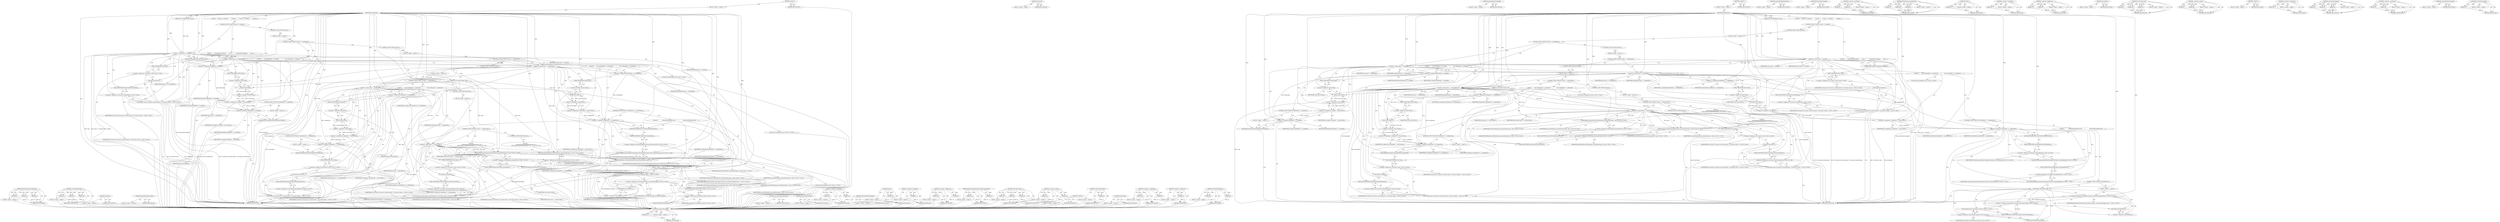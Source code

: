 digraph "pseudoStateChanged" {
vulnerable_254 [label=<(METHOD,HTMLElement.parseAttribute)>];
vulnerable_255 [label=<(PARAM,p1)>];
vulnerable_256 [label=<(PARAM,p2)>];
vulnerable_257 [label=<(PARAM,p3)>];
vulnerable_258 [label=<(BLOCK,&lt;empty&gt;,&lt;empty&gt;)>];
vulnerable_259 [label=<(METHOD_RETURN,ANY)>];
vulnerable_237 [label=<(METHOD,controlStateChanged)>];
vulnerable_238 [label=<(PARAM,p1)>];
vulnerable_239 [label=<(PARAM,p2)>];
vulnerable_240 [label=<(PARAM,p3)>];
vulnerable_241 [label=<(BLOCK,&lt;empty&gt;,&lt;empty&gt;)>];
vulnerable_242 [label=<(METHOD_RETURN,ANY)>];
vulnerable_197 [label=<(METHOD,document)>];
vulnerable_198 [label=<(BLOCK,&lt;empty&gt;,&lt;empty&gt;)>];
vulnerable_199 [label=<(METHOD_RETURN,ANY)>];
vulnerable_218 [label=<(METHOD,disabledAttributeChanged)>];
vulnerable_219 [label=<(BLOCK,&lt;empty&gt;,&lt;empty&gt;)>];
vulnerable_220 [label=<(METHOD_RETURN,ANY)>];
vulnerable_6 [label=<(METHOD,&lt;global&gt;)<SUB>1</SUB>>];
vulnerable_7 [label=<(BLOCK,&lt;empty&gt;,&lt;empty&gt;)<SUB>1</SUB>>];
vulnerable_8 [label=<(METHOD,parseAttribute)<SUB>1</SUB>>];
vulnerable_9 [label=<(PARAM,const QualifiedName&amp; name)<SUB>1</SUB>>];
vulnerable_10 [label=<(PARAM,const AtomicString&amp; value)<SUB>1</SUB>>];
vulnerable_11 [label=<(BLOCK,{
    if (name == formAttr) {
        formAttri...,{
    if (name == formAttr) {
        formAttri...)<SUB>2</SUB>>];
vulnerable_12 [label=<(CONTROL_STRUCTURE,IF,if (name == formAttr))<SUB>3</SUB>>];
vulnerable_13 [label=<(&lt;operator&gt;.equals,name == formAttr)<SUB>3</SUB>>];
vulnerable_14 [label=<(IDENTIFIER,name,name == formAttr)<SUB>3</SUB>>];
vulnerable_15 [label=<(IDENTIFIER,formAttr,name == formAttr)<SUB>3</SUB>>];
vulnerable_16 [label=<(BLOCK,{
        formAttributeChanged();
        UseCo...,{
        formAttributeChanged();
        UseCo...)<SUB>3</SUB>>];
vulnerable_17 [label=<(formAttributeChanged,formAttributeChanged())<SUB>4</SUB>>];
vulnerable_18 [label="<(UseCounter.count,UseCounter::count(document(), UseCounter::FormA...)<SUB>5</SUB>>"];
vulnerable_19 [label="<(&lt;operator&gt;.fieldAccess,UseCounter::count)<SUB>5</SUB>>"];
vulnerable_20 [label="<(IDENTIFIER,UseCounter,UseCounter::count(document(), UseCounter::FormA...)<SUB>5</SUB>>"];
vulnerable_21 [label=<(FIELD_IDENTIFIER,count,count)<SUB>5</SUB>>];
vulnerable_22 [label=<(document,document())<SUB>5</SUB>>];
vulnerable_23 [label="<(&lt;operator&gt;.fieldAccess,UseCounter::FormAttribute)<SUB>5</SUB>>"];
vulnerable_24 [label="<(IDENTIFIER,UseCounter,UseCounter::count(document(), UseCounter::FormA...)<SUB>5</SUB>>"];
vulnerable_25 [label=<(FIELD_IDENTIFIER,FormAttribute,FormAttribute)<SUB>5</SUB>>];
vulnerable_26 [label=<(CONTROL_STRUCTURE,ELSE,else)<SUB>6</SUB>>];
vulnerable_27 [label=<(BLOCK,&lt;empty&gt;,&lt;empty&gt;)<SUB>6</SUB>>];
vulnerable_28 [label=<(CONTROL_STRUCTURE,IF,if (name == disabledAttr))<SUB>6</SUB>>];
vulnerable_29 [label=<(&lt;operator&gt;.equals,name == disabledAttr)<SUB>6</SUB>>];
vulnerable_30 [label=<(IDENTIFIER,name,name == disabledAttr)<SUB>6</SUB>>];
vulnerable_31 [label=<(IDENTIFIER,disabledAttr,name == disabledAttr)<SUB>6</SUB>>];
vulnerable_32 [label=<(BLOCK,{
        bool oldDisabled = m_disabled;
      ...,{
        bool oldDisabled = m_disabled;
      ...)<SUB>6</SUB>>];
vulnerable_33 [label="<(LOCAL,bool oldDisabled: bool)<SUB>7</SUB>>"];
vulnerable_34 [label=<(&lt;operator&gt;.assignment,oldDisabled = m_disabled)<SUB>7</SUB>>];
vulnerable_35 [label=<(IDENTIFIER,oldDisabled,oldDisabled = m_disabled)<SUB>7</SUB>>];
vulnerable_36 [label=<(IDENTIFIER,m_disabled,oldDisabled = m_disabled)<SUB>7</SUB>>];
vulnerable_37 [label=<(&lt;operator&gt;.assignment,m_disabled = !value.isNull())<SUB>8</SUB>>];
vulnerable_38 [label=<(IDENTIFIER,m_disabled,m_disabled = !value.isNull())<SUB>8</SUB>>];
vulnerable_39 [label=<(&lt;operator&gt;.logicalNot,!value.isNull())<SUB>8</SUB>>];
vulnerable_40 [label=<(isNull,value.isNull())<SUB>8</SUB>>];
vulnerable_41 [label=<(&lt;operator&gt;.fieldAccess,value.isNull)<SUB>8</SUB>>];
vulnerable_42 [label=<(IDENTIFIER,value,value.isNull())<SUB>8</SUB>>];
vulnerable_43 [label=<(FIELD_IDENTIFIER,isNull,isNull)<SUB>8</SUB>>];
vulnerable_44 [label=<(CONTROL_STRUCTURE,IF,if (oldDisabled != m_disabled))<SUB>9</SUB>>];
vulnerable_45 [label=<(&lt;operator&gt;.notEquals,oldDisabled != m_disabled)<SUB>9</SUB>>];
vulnerable_46 [label=<(IDENTIFIER,oldDisabled,oldDisabled != m_disabled)<SUB>9</SUB>>];
vulnerable_47 [label=<(IDENTIFIER,m_disabled,oldDisabled != m_disabled)<SUB>9</SUB>>];
vulnerable_48 [label=<(BLOCK,&lt;empty&gt;,&lt;empty&gt;)<SUB>10</SUB>>];
vulnerable_49 [label=<(disabledAttributeChanged,disabledAttributeChanged())<SUB>10</SUB>>];
vulnerable_50 [label=<(CONTROL_STRUCTURE,ELSE,else)<SUB>11</SUB>>];
vulnerable_51 [label=<(BLOCK,&lt;empty&gt;,&lt;empty&gt;)<SUB>11</SUB>>];
vulnerable_52 [label=<(CONTROL_STRUCTURE,IF,if (name == readonlyAttr))<SUB>11</SUB>>];
vulnerable_53 [label=<(&lt;operator&gt;.equals,name == readonlyAttr)<SUB>11</SUB>>];
vulnerable_54 [label=<(IDENTIFIER,name,name == readonlyAttr)<SUB>11</SUB>>];
vulnerable_55 [label=<(IDENTIFIER,readonlyAttr,name == readonlyAttr)<SUB>11</SUB>>];
vulnerable_56 [label=<(BLOCK,{
        bool wasReadOnly = m_isReadOnly;
    ...,{
        bool wasReadOnly = m_isReadOnly;
    ...)<SUB>11</SUB>>];
vulnerable_57 [label="<(LOCAL,bool wasReadOnly: bool)<SUB>12</SUB>>"];
vulnerable_58 [label=<(&lt;operator&gt;.assignment,wasReadOnly = m_isReadOnly)<SUB>12</SUB>>];
vulnerable_59 [label=<(IDENTIFIER,wasReadOnly,wasReadOnly = m_isReadOnly)<SUB>12</SUB>>];
vulnerable_60 [label=<(IDENTIFIER,m_isReadOnly,wasReadOnly = m_isReadOnly)<SUB>12</SUB>>];
vulnerable_61 [label=<(&lt;operator&gt;.assignment,m_isReadOnly = !value.isNull())<SUB>13</SUB>>];
vulnerable_62 [label=<(IDENTIFIER,m_isReadOnly,m_isReadOnly = !value.isNull())<SUB>13</SUB>>];
vulnerable_63 [label=<(&lt;operator&gt;.logicalNot,!value.isNull())<SUB>13</SUB>>];
vulnerable_64 [label=<(isNull,value.isNull())<SUB>13</SUB>>];
vulnerable_65 [label=<(&lt;operator&gt;.fieldAccess,value.isNull)<SUB>13</SUB>>];
vulnerable_66 [label=<(IDENTIFIER,value,value.isNull())<SUB>13</SUB>>];
vulnerable_67 [label=<(FIELD_IDENTIFIER,isNull,isNull)<SUB>13</SUB>>];
vulnerable_68 [label=<(CONTROL_STRUCTURE,IF,if (wasReadOnly != m_isReadOnly))<SUB>14</SUB>>];
vulnerable_69 [label=<(&lt;operator&gt;.notEquals,wasReadOnly != m_isReadOnly)<SUB>14</SUB>>];
vulnerable_70 [label=<(IDENTIFIER,wasReadOnly,wasReadOnly != m_isReadOnly)<SUB>14</SUB>>];
vulnerable_71 [label=<(IDENTIFIER,m_isReadOnly,wasReadOnly != m_isReadOnly)<SUB>14</SUB>>];
vulnerable_72 [label=<(BLOCK,{
             setNeedsWillValidateCheck();
   ...,{
             setNeedsWillValidateCheck();
   ...)<SUB>14</SUB>>];
vulnerable_73 [label=<(setNeedsWillValidateCheck,setNeedsWillValidateCheck())<SUB>15</SUB>>];
vulnerable_74 [label=<(setNeedsStyleRecalc,setNeedsStyleRecalc(SubtreeStyleChange, StyleCh...)<SUB>16</SUB>>];
vulnerable_75 [label=<(IDENTIFIER,SubtreeStyleChange,setNeedsStyleRecalc(SubtreeStyleChange, StyleCh...)<SUB>16</SUB>>];
vulnerable_76 [label="<(StyleChangeReasonForTracing.fromAttribute,StyleChangeReasonForTracing::fromAttribute(name))<SUB>16</SUB>>"];
vulnerable_77 [label="<(&lt;operator&gt;.fieldAccess,StyleChangeReasonForTracing::fromAttribute)<SUB>16</SUB>>"];
vulnerable_78 [label="<(IDENTIFIER,StyleChangeReasonForTracing,StyleChangeReasonForTracing::fromAttribute(name))<SUB>16</SUB>>"];
vulnerable_79 [label=<(FIELD_IDENTIFIER,fromAttribute,fromAttribute)<SUB>16</SUB>>];
vulnerable_80 [label="<(IDENTIFIER,name,StyleChangeReasonForTracing::fromAttribute(name))<SUB>16</SUB>>"];
vulnerable_81 [label=<(CONTROL_STRUCTURE,IF,if (layoutObject()))<SUB>17</SUB>>];
vulnerable_82 [label=<(layoutObject,layoutObject())<SUB>17</SUB>>];
vulnerable_83 [label=<(BLOCK,&lt;empty&gt;,&lt;empty&gt;)<SUB>18</SUB>>];
vulnerable_84 [label="<(controlStateChanged,LayoutTheme::theme().controlStateChanged(*layou...)<SUB>18</SUB>>"];
vulnerable_85 [label="<(&lt;operator&gt;.fieldAccess,LayoutTheme::theme().controlStateChanged)<SUB>18</SUB>>"];
vulnerable_86 [label="<(LayoutTheme.theme,LayoutTheme::theme())<SUB>18</SUB>>"];
vulnerable_87 [label="<(&lt;operator&gt;.fieldAccess,LayoutTheme::theme)<SUB>18</SUB>>"];
vulnerable_88 [label="<(IDENTIFIER,LayoutTheme,LayoutTheme::theme())<SUB>18</SUB>>"];
vulnerable_89 [label=<(FIELD_IDENTIFIER,theme,theme)<SUB>18</SUB>>];
vulnerable_90 [label=<(FIELD_IDENTIFIER,controlStateChanged,controlStateChanged)<SUB>18</SUB>>];
vulnerable_91 [label=<(&lt;operator&gt;.indirection,*layoutObject())<SUB>18</SUB>>];
vulnerable_92 [label=<(layoutObject,layoutObject())<SUB>18</SUB>>];
vulnerable_93 [label="<(IDENTIFIER,ReadOnlyControlState,LayoutTheme::theme().controlStateChanged(*layou...)<SUB>18</SUB>>"];
vulnerable_94 [label=<(CONTROL_STRUCTURE,ELSE,else)<SUB>20</SUB>>];
vulnerable_95 [label=<(BLOCK,&lt;empty&gt;,&lt;empty&gt;)<SUB>20</SUB>>];
vulnerable_96 [label=<(CONTROL_STRUCTURE,IF,if (name == requiredAttr))<SUB>20</SUB>>];
vulnerable_97 [label=<(&lt;operator&gt;.equals,name == requiredAttr)<SUB>20</SUB>>];
vulnerable_98 [label=<(IDENTIFIER,name,name == requiredAttr)<SUB>20</SUB>>];
vulnerable_99 [label=<(IDENTIFIER,requiredAttr,name == requiredAttr)<SUB>20</SUB>>];
vulnerable_100 [label=<(BLOCK,{
        bool wasRequired = m_isRequired;
    ...,{
        bool wasRequired = m_isRequired;
    ...)<SUB>20</SUB>>];
vulnerable_101 [label="<(LOCAL,bool wasRequired: bool)<SUB>21</SUB>>"];
vulnerable_102 [label=<(&lt;operator&gt;.assignment,wasRequired = m_isRequired)<SUB>21</SUB>>];
vulnerable_103 [label=<(IDENTIFIER,wasRequired,wasRequired = m_isRequired)<SUB>21</SUB>>];
vulnerable_104 [label=<(IDENTIFIER,m_isRequired,wasRequired = m_isRequired)<SUB>21</SUB>>];
vulnerable_105 [label=<(&lt;operator&gt;.assignment,m_isRequired = !value.isNull())<SUB>22</SUB>>];
vulnerable_106 [label=<(IDENTIFIER,m_isRequired,m_isRequired = !value.isNull())<SUB>22</SUB>>];
vulnerable_107 [label=<(&lt;operator&gt;.logicalNot,!value.isNull())<SUB>22</SUB>>];
vulnerable_108 [label=<(isNull,value.isNull())<SUB>22</SUB>>];
vulnerable_109 [label=<(&lt;operator&gt;.fieldAccess,value.isNull)<SUB>22</SUB>>];
vulnerable_110 [label=<(IDENTIFIER,value,value.isNull())<SUB>22</SUB>>];
vulnerable_111 [label=<(FIELD_IDENTIFIER,isNull,isNull)<SUB>22</SUB>>];
vulnerable_112 [label=<(CONTROL_STRUCTURE,IF,if (wasRequired != m_isRequired))<SUB>23</SUB>>];
vulnerable_113 [label=<(&lt;operator&gt;.notEquals,wasRequired != m_isRequired)<SUB>23</SUB>>];
vulnerable_114 [label=<(IDENTIFIER,wasRequired,wasRequired != m_isRequired)<SUB>23</SUB>>];
vulnerable_115 [label=<(IDENTIFIER,m_isRequired,wasRequired != m_isRequired)<SUB>23</SUB>>];
vulnerable_116 [label=<(BLOCK,&lt;empty&gt;,&lt;empty&gt;)<SUB>24</SUB>>];
vulnerable_117 [label=<(requiredAttributeChanged,requiredAttributeChanged())<SUB>24</SUB>>];
vulnerable_118 [label="<(UseCounter.count,UseCounter::count(document(), UseCounter::Requi...)<SUB>25</SUB>>"];
vulnerable_119 [label="<(&lt;operator&gt;.fieldAccess,UseCounter::count)<SUB>25</SUB>>"];
vulnerable_120 [label="<(IDENTIFIER,UseCounter,UseCounter::count(document(), UseCounter::Requi...)<SUB>25</SUB>>"];
vulnerable_121 [label=<(FIELD_IDENTIFIER,count,count)<SUB>25</SUB>>];
vulnerable_122 [label=<(document,document())<SUB>25</SUB>>];
vulnerable_123 [label="<(&lt;operator&gt;.fieldAccess,UseCounter::RequiredAttribute)<SUB>25</SUB>>"];
vulnerable_124 [label="<(IDENTIFIER,UseCounter,UseCounter::count(document(), UseCounter::Requi...)<SUB>25</SUB>>"];
vulnerable_125 [label=<(FIELD_IDENTIFIER,RequiredAttribute,RequiredAttribute)<SUB>25</SUB>>];
vulnerable_126 [label=<(CONTROL_STRUCTURE,ELSE,else)<SUB>26</SUB>>];
vulnerable_127 [label=<(BLOCK,&lt;empty&gt;,&lt;empty&gt;)<SUB>26</SUB>>];
vulnerable_128 [label=<(CONTROL_STRUCTURE,IF,if (name == autofocusAttr))<SUB>26</SUB>>];
vulnerable_129 [label=<(&lt;operator&gt;.equals,name == autofocusAttr)<SUB>26</SUB>>];
vulnerable_130 [label=<(IDENTIFIER,name,name == autofocusAttr)<SUB>26</SUB>>];
vulnerable_131 [label=<(IDENTIFIER,autofocusAttr,name == autofocusAttr)<SUB>26</SUB>>];
vulnerable_132 [label="<(BLOCK,{
        HTMLElement::parseAttribute(name, val...,{
        HTMLElement::parseAttribute(name, val...)<SUB>26</SUB>>"];
vulnerable_133 [label="<(HTMLElement.parseAttribute,HTMLElement::parseAttribute(name, value))<SUB>27</SUB>>"];
vulnerable_134 [label="<(&lt;operator&gt;.fieldAccess,HTMLElement::parseAttribute)<SUB>27</SUB>>"];
vulnerable_135 [label="<(IDENTIFIER,HTMLElement,HTMLElement::parseAttribute(name, value))<SUB>27</SUB>>"];
vulnerable_136 [label=<(FIELD_IDENTIFIER,parseAttribute,parseAttribute)<SUB>27</SUB>>];
vulnerable_137 [label="<(IDENTIFIER,name,HTMLElement::parseAttribute(name, value))<SUB>27</SUB>>"];
vulnerable_138 [label="<(IDENTIFIER,value,HTMLElement::parseAttribute(name, value))<SUB>27</SUB>>"];
vulnerable_139 [label="<(UseCounter.count,UseCounter::count(document(), UseCounter::AutoF...)<SUB>28</SUB>>"];
vulnerable_140 [label="<(&lt;operator&gt;.fieldAccess,UseCounter::count)<SUB>28</SUB>>"];
vulnerable_141 [label="<(IDENTIFIER,UseCounter,UseCounter::count(document(), UseCounter::AutoF...)<SUB>28</SUB>>"];
vulnerable_142 [label=<(FIELD_IDENTIFIER,count,count)<SUB>28</SUB>>];
vulnerable_143 [label=<(document,document())<SUB>28</SUB>>];
vulnerable_144 [label="<(&lt;operator&gt;.fieldAccess,UseCounter::AutoFocusAttribute)<SUB>28</SUB>>"];
vulnerable_145 [label="<(IDENTIFIER,UseCounter,UseCounter::count(document(), UseCounter::AutoF...)<SUB>28</SUB>>"];
vulnerable_146 [label=<(FIELD_IDENTIFIER,AutoFocusAttribute,AutoFocusAttribute)<SUB>28</SUB>>];
vulnerable_147 [label=<(CONTROL_STRUCTURE,ELSE,else)<SUB>29</SUB>>];
vulnerable_148 [label="<(BLOCK,{
        HTMLElement::parseAttribute(name, val...,{
        HTMLElement::parseAttribute(name, val...)<SUB>29</SUB>>"];
vulnerable_149 [label="<(HTMLElement.parseAttribute,HTMLElement::parseAttribute(name, value))<SUB>30</SUB>>"];
vulnerable_150 [label="<(&lt;operator&gt;.fieldAccess,HTMLElement::parseAttribute)<SUB>30</SUB>>"];
vulnerable_151 [label="<(IDENTIFIER,HTMLElement,HTMLElement::parseAttribute(name, value))<SUB>30</SUB>>"];
vulnerable_152 [label=<(FIELD_IDENTIFIER,parseAttribute,parseAttribute)<SUB>30</SUB>>];
vulnerable_153 [label="<(IDENTIFIER,name,HTMLElement::parseAttribute(name, value))<SUB>30</SUB>>"];
vulnerable_154 [label="<(IDENTIFIER,value,HTMLElement::parseAttribute(name, value))<SUB>30</SUB>>"];
vulnerable_155 [label=<(METHOD_RETURN,void)<SUB>1</SUB>>];
vulnerable_157 [label=<(METHOD_RETURN,ANY)<SUB>1</SUB>>];
vulnerable_221 [label=<(METHOD,setNeedsWillValidateCheck)>];
vulnerable_222 [label=<(BLOCK,&lt;empty&gt;,&lt;empty&gt;)>];
vulnerable_223 [label=<(METHOD_RETURN,ANY)>];
vulnerable_183 [label=<(METHOD,formAttributeChanged)>];
vulnerable_184 [label=<(BLOCK,&lt;empty&gt;,&lt;empty&gt;)>];
vulnerable_185 [label=<(METHOD_RETURN,ANY)>];
vulnerable_213 [label=<(METHOD,&lt;operator&gt;.notEquals)>];
vulnerable_214 [label=<(PARAM,p1)>];
vulnerable_215 [label=<(PARAM,p2)>];
vulnerable_216 [label=<(BLOCK,&lt;empty&gt;,&lt;empty&gt;)>];
vulnerable_217 [label=<(METHOD_RETURN,ANY)>];
vulnerable_251 [label=<(METHOD,requiredAttributeChanged)>];
vulnerable_252 [label=<(BLOCK,&lt;empty&gt;,&lt;empty&gt;)>];
vulnerable_253 [label=<(METHOD_RETURN,ANY)>];
vulnerable_209 [label=<(METHOD,isNull)>];
vulnerable_210 [label=<(PARAM,p1)>];
vulnerable_211 [label=<(BLOCK,&lt;empty&gt;,&lt;empty&gt;)>];
vulnerable_212 [label=<(METHOD_RETURN,ANY)>];
vulnerable_205 [label=<(METHOD,&lt;operator&gt;.logicalNot)>];
vulnerable_206 [label=<(PARAM,p1)>];
vulnerable_207 [label=<(BLOCK,&lt;empty&gt;,&lt;empty&gt;)>];
vulnerable_208 [label=<(METHOD_RETURN,ANY)>];
vulnerable_192 [label=<(METHOD,&lt;operator&gt;.fieldAccess)>];
vulnerable_193 [label=<(PARAM,p1)>];
vulnerable_194 [label=<(PARAM,p2)>];
vulnerable_195 [label=<(BLOCK,&lt;empty&gt;,&lt;empty&gt;)>];
vulnerable_196 [label=<(METHOD_RETURN,ANY)>];
vulnerable_229 [label=<(METHOD,StyleChangeReasonForTracing.fromAttribute)>];
vulnerable_230 [label=<(PARAM,p1)>];
vulnerable_231 [label=<(PARAM,p2)>];
vulnerable_232 [label=<(BLOCK,&lt;empty&gt;,&lt;empty&gt;)>];
vulnerable_233 [label=<(METHOD_RETURN,ANY)>];
vulnerable_186 [label=<(METHOD,UseCounter.count)>];
vulnerable_187 [label=<(PARAM,p1)>];
vulnerable_188 [label=<(PARAM,p2)>];
vulnerable_189 [label=<(PARAM,p3)>];
vulnerable_190 [label=<(BLOCK,&lt;empty&gt;,&lt;empty&gt;)>];
vulnerable_191 [label=<(METHOD_RETURN,ANY)>];
vulnerable_178 [label=<(METHOD,&lt;operator&gt;.equals)>];
vulnerable_179 [label=<(PARAM,p1)>];
vulnerable_180 [label=<(PARAM,p2)>];
vulnerable_181 [label=<(BLOCK,&lt;empty&gt;,&lt;empty&gt;)>];
vulnerable_182 [label=<(METHOD_RETURN,ANY)>];
vulnerable_172 [label=<(METHOD,&lt;global&gt;)<SUB>1</SUB>>];
vulnerable_173 [label=<(BLOCK,&lt;empty&gt;,&lt;empty&gt;)>];
vulnerable_174 [label=<(METHOD_RETURN,ANY)>];
vulnerable_243 [label=<(METHOD,LayoutTheme.theme)>];
vulnerable_244 [label=<(PARAM,p1)>];
vulnerable_245 [label=<(BLOCK,&lt;empty&gt;,&lt;empty&gt;)>];
vulnerable_246 [label=<(METHOD_RETURN,ANY)>];
vulnerable_234 [label=<(METHOD,layoutObject)>];
vulnerable_235 [label=<(BLOCK,&lt;empty&gt;,&lt;empty&gt;)>];
vulnerable_236 [label=<(METHOD_RETURN,ANY)>];
vulnerable_200 [label=<(METHOD,&lt;operator&gt;.assignment)>];
vulnerable_201 [label=<(PARAM,p1)>];
vulnerable_202 [label=<(PARAM,p2)>];
vulnerable_203 [label=<(BLOCK,&lt;empty&gt;,&lt;empty&gt;)>];
vulnerable_204 [label=<(METHOD_RETURN,ANY)>];
vulnerable_247 [label=<(METHOD,&lt;operator&gt;.indirection)>];
vulnerable_248 [label=<(PARAM,p1)>];
vulnerable_249 [label=<(BLOCK,&lt;empty&gt;,&lt;empty&gt;)>];
vulnerable_250 [label=<(METHOD_RETURN,ANY)>];
vulnerable_224 [label=<(METHOD,setNeedsStyleRecalc)>];
vulnerable_225 [label=<(PARAM,p1)>];
vulnerable_226 [label=<(PARAM,p2)>];
vulnerable_227 [label=<(BLOCK,&lt;empty&gt;,&lt;empty&gt;)>];
vulnerable_228 [label=<(METHOD_RETURN,ANY)>];
fixed_238 [label=<(METHOD,LayoutTheme.theme)>];
fixed_239 [label=<(PARAM,p1)>];
fixed_240 [label=<(BLOCK,&lt;empty&gt;,&lt;empty&gt;)>];
fixed_241 [label=<(METHOD_RETURN,ANY)>];
fixed_198 [label=<(METHOD,document)>];
fixed_199 [label=<(BLOCK,&lt;empty&gt;,&lt;empty&gt;)>];
fixed_200 [label=<(METHOD_RETURN,ANY)>];
fixed_219 [label=<(METHOD,disabledAttributeChanged)>];
fixed_220 [label=<(BLOCK,&lt;empty&gt;,&lt;empty&gt;)>];
fixed_221 [label=<(METHOD_RETURN,ANY)>];
fixed_6 [label=<(METHOD,&lt;global&gt;)<SUB>1</SUB>>];
fixed_7 [label=<(BLOCK,&lt;empty&gt;,&lt;empty&gt;)<SUB>1</SUB>>];
fixed_8 [label=<(METHOD,parseAttribute)<SUB>1</SUB>>];
fixed_9 [label=<(PARAM,const QualifiedName&amp; name)<SUB>1</SUB>>];
fixed_10 [label=<(PARAM,const AtomicString&amp; value)<SUB>1</SUB>>];
fixed_11 [label=<(BLOCK,{
    if (name == formAttr) {
        formAttri...,{
    if (name == formAttr) {
        formAttri...)<SUB>2</SUB>>];
fixed_12 [label=<(CONTROL_STRUCTURE,IF,if (name == formAttr))<SUB>3</SUB>>];
fixed_13 [label=<(&lt;operator&gt;.equals,name == formAttr)<SUB>3</SUB>>];
fixed_14 [label=<(IDENTIFIER,name,name == formAttr)<SUB>3</SUB>>];
fixed_15 [label=<(IDENTIFIER,formAttr,name == formAttr)<SUB>3</SUB>>];
fixed_16 [label=<(BLOCK,{
        formAttributeChanged();
        UseCo...,{
        formAttributeChanged();
        UseCo...)<SUB>3</SUB>>];
fixed_17 [label=<(formAttributeChanged,formAttributeChanged())<SUB>4</SUB>>];
fixed_18 [label="<(UseCounter.count,UseCounter::count(document(), UseCounter::FormA...)<SUB>5</SUB>>"];
fixed_19 [label="<(&lt;operator&gt;.fieldAccess,UseCounter::count)<SUB>5</SUB>>"];
fixed_20 [label="<(IDENTIFIER,UseCounter,UseCounter::count(document(), UseCounter::FormA...)<SUB>5</SUB>>"];
fixed_21 [label=<(FIELD_IDENTIFIER,count,count)<SUB>5</SUB>>];
fixed_22 [label=<(document,document())<SUB>5</SUB>>];
fixed_23 [label="<(&lt;operator&gt;.fieldAccess,UseCounter::FormAttribute)<SUB>5</SUB>>"];
fixed_24 [label="<(IDENTIFIER,UseCounter,UseCounter::count(document(), UseCounter::FormA...)<SUB>5</SUB>>"];
fixed_25 [label=<(FIELD_IDENTIFIER,FormAttribute,FormAttribute)<SUB>5</SUB>>];
fixed_26 [label=<(CONTROL_STRUCTURE,ELSE,else)<SUB>6</SUB>>];
fixed_27 [label=<(BLOCK,&lt;empty&gt;,&lt;empty&gt;)<SUB>6</SUB>>];
fixed_28 [label=<(CONTROL_STRUCTURE,IF,if (name == disabledAttr))<SUB>6</SUB>>];
fixed_29 [label=<(&lt;operator&gt;.equals,name == disabledAttr)<SUB>6</SUB>>];
fixed_30 [label=<(IDENTIFIER,name,name == disabledAttr)<SUB>6</SUB>>];
fixed_31 [label=<(IDENTIFIER,disabledAttr,name == disabledAttr)<SUB>6</SUB>>];
fixed_32 [label=<(BLOCK,{
        bool oldDisabled = m_disabled;
      ...,{
        bool oldDisabled = m_disabled;
      ...)<SUB>6</SUB>>];
fixed_33 [label="<(LOCAL,bool oldDisabled: bool)<SUB>7</SUB>>"];
fixed_34 [label=<(&lt;operator&gt;.assignment,oldDisabled = m_disabled)<SUB>7</SUB>>];
fixed_35 [label=<(IDENTIFIER,oldDisabled,oldDisabled = m_disabled)<SUB>7</SUB>>];
fixed_36 [label=<(IDENTIFIER,m_disabled,oldDisabled = m_disabled)<SUB>7</SUB>>];
fixed_37 [label=<(&lt;operator&gt;.assignment,m_disabled = !value.isNull())<SUB>8</SUB>>];
fixed_38 [label=<(IDENTIFIER,m_disabled,m_disabled = !value.isNull())<SUB>8</SUB>>];
fixed_39 [label=<(&lt;operator&gt;.logicalNot,!value.isNull())<SUB>8</SUB>>];
fixed_40 [label=<(isNull,value.isNull())<SUB>8</SUB>>];
fixed_41 [label=<(&lt;operator&gt;.fieldAccess,value.isNull)<SUB>8</SUB>>];
fixed_42 [label=<(IDENTIFIER,value,value.isNull())<SUB>8</SUB>>];
fixed_43 [label=<(FIELD_IDENTIFIER,isNull,isNull)<SUB>8</SUB>>];
fixed_44 [label=<(CONTROL_STRUCTURE,IF,if (oldDisabled != m_disabled))<SUB>9</SUB>>];
fixed_45 [label=<(&lt;operator&gt;.notEquals,oldDisabled != m_disabled)<SUB>9</SUB>>];
fixed_46 [label=<(IDENTIFIER,oldDisabled,oldDisabled != m_disabled)<SUB>9</SUB>>];
fixed_47 [label=<(IDENTIFIER,m_disabled,oldDisabled != m_disabled)<SUB>9</SUB>>];
fixed_48 [label=<(BLOCK,&lt;empty&gt;,&lt;empty&gt;)<SUB>10</SUB>>];
fixed_49 [label=<(disabledAttributeChanged,disabledAttributeChanged())<SUB>10</SUB>>];
fixed_50 [label=<(CONTROL_STRUCTURE,ELSE,else)<SUB>11</SUB>>];
fixed_51 [label=<(BLOCK,&lt;empty&gt;,&lt;empty&gt;)<SUB>11</SUB>>];
fixed_52 [label=<(CONTROL_STRUCTURE,IF,if (name == readonlyAttr))<SUB>11</SUB>>];
fixed_53 [label=<(&lt;operator&gt;.equals,name == readonlyAttr)<SUB>11</SUB>>];
fixed_54 [label=<(IDENTIFIER,name,name == readonlyAttr)<SUB>11</SUB>>];
fixed_55 [label=<(IDENTIFIER,readonlyAttr,name == readonlyAttr)<SUB>11</SUB>>];
fixed_56 [label=<(BLOCK,{
        bool wasReadOnly = m_isReadOnly;
    ...,{
        bool wasReadOnly = m_isReadOnly;
    ...)<SUB>11</SUB>>];
fixed_57 [label="<(LOCAL,bool wasReadOnly: bool)<SUB>12</SUB>>"];
fixed_58 [label=<(&lt;operator&gt;.assignment,wasReadOnly = m_isReadOnly)<SUB>12</SUB>>];
fixed_59 [label=<(IDENTIFIER,wasReadOnly,wasReadOnly = m_isReadOnly)<SUB>12</SUB>>];
fixed_60 [label=<(IDENTIFIER,m_isReadOnly,wasReadOnly = m_isReadOnly)<SUB>12</SUB>>];
fixed_61 [label=<(&lt;operator&gt;.assignment,m_isReadOnly = !value.isNull())<SUB>13</SUB>>];
fixed_62 [label=<(IDENTIFIER,m_isReadOnly,m_isReadOnly = !value.isNull())<SUB>13</SUB>>];
fixed_63 [label=<(&lt;operator&gt;.logicalNot,!value.isNull())<SUB>13</SUB>>];
fixed_64 [label=<(isNull,value.isNull())<SUB>13</SUB>>];
fixed_65 [label=<(&lt;operator&gt;.fieldAccess,value.isNull)<SUB>13</SUB>>];
fixed_66 [label=<(IDENTIFIER,value,value.isNull())<SUB>13</SUB>>];
fixed_67 [label=<(FIELD_IDENTIFIER,isNull,isNull)<SUB>13</SUB>>];
fixed_68 [label=<(CONTROL_STRUCTURE,IF,if (wasReadOnly != m_isReadOnly))<SUB>14</SUB>>];
fixed_69 [label=<(&lt;operator&gt;.notEquals,wasReadOnly != m_isReadOnly)<SUB>14</SUB>>];
fixed_70 [label=<(IDENTIFIER,wasReadOnly,wasReadOnly != m_isReadOnly)<SUB>14</SUB>>];
fixed_71 [label=<(IDENTIFIER,m_isReadOnly,wasReadOnly != m_isReadOnly)<SUB>14</SUB>>];
fixed_72 [label=<(BLOCK,{
             setNeedsWillValidateCheck();
   ...,{
             setNeedsWillValidateCheck();
   ...)<SUB>14</SUB>>];
fixed_73 [label=<(setNeedsWillValidateCheck,setNeedsWillValidateCheck())<SUB>15</SUB>>];
fixed_74 [label="<(pseudoStateChanged,pseudoStateChanged(CSSSelector::PseudoReadOnly))<SUB>16</SUB>>"];
fixed_75 [label="<(&lt;operator&gt;.fieldAccess,CSSSelector::PseudoReadOnly)<SUB>16</SUB>>"];
fixed_76 [label="<(IDENTIFIER,CSSSelector,pseudoStateChanged(CSSSelector::PseudoReadOnly))<SUB>16</SUB>>"];
fixed_77 [label=<(FIELD_IDENTIFIER,PseudoReadOnly,PseudoReadOnly)<SUB>16</SUB>>];
fixed_78 [label="<(pseudoStateChanged,pseudoStateChanged(CSSSelector::PseudoReadWrite))<SUB>17</SUB>>"];
fixed_79 [label="<(&lt;operator&gt;.fieldAccess,CSSSelector::PseudoReadWrite)<SUB>17</SUB>>"];
fixed_80 [label="<(IDENTIFIER,CSSSelector,pseudoStateChanged(CSSSelector::PseudoReadWrite))<SUB>17</SUB>>"];
fixed_81 [label=<(FIELD_IDENTIFIER,PseudoReadWrite,PseudoReadWrite)<SUB>17</SUB>>];
fixed_82 [label=<(CONTROL_STRUCTURE,IF,if (layoutObject()))<SUB>18</SUB>>];
fixed_83 [label=<(layoutObject,layoutObject())<SUB>18</SUB>>];
fixed_84 [label=<(BLOCK,&lt;empty&gt;,&lt;empty&gt;)<SUB>19</SUB>>];
fixed_85 [label="<(controlStateChanged,LayoutTheme::theme().controlStateChanged(*layou...)<SUB>19</SUB>>"];
fixed_86 [label="<(&lt;operator&gt;.fieldAccess,LayoutTheme::theme().controlStateChanged)<SUB>19</SUB>>"];
fixed_87 [label="<(LayoutTheme.theme,LayoutTheme::theme())<SUB>19</SUB>>"];
fixed_88 [label="<(&lt;operator&gt;.fieldAccess,LayoutTheme::theme)<SUB>19</SUB>>"];
fixed_89 [label="<(IDENTIFIER,LayoutTheme,LayoutTheme::theme())<SUB>19</SUB>>"];
fixed_90 [label=<(FIELD_IDENTIFIER,theme,theme)<SUB>19</SUB>>];
fixed_91 [label=<(FIELD_IDENTIFIER,controlStateChanged,controlStateChanged)<SUB>19</SUB>>];
fixed_92 [label=<(&lt;operator&gt;.indirection,*layoutObject())<SUB>19</SUB>>];
fixed_93 [label=<(layoutObject,layoutObject())<SUB>19</SUB>>];
fixed_94 [label="<(IDENTIFIER,ReadOnlyControlState,LayoutTheme::theme().controlStateChanged(*layou...)<SUB>19</SUB>>"];
fixed_95 [label=<(CONTROL_STRUCTURE,ELSE,else)<SUB>21</SUB>>];
fixed_96 [label=<(BLOCK,&lt;empty&gt;,&lt;empty&gt;)<SUB>21</SUB>>];
fixed_97 [label=<(CONTROL_STRUCTURE,IF,if (name == requiredAttr))<SUB>21</SUB>>];
fixed_98 [label=<(&lt;operator&gt;.equals,name == requiredAttr)<SUB>21</SUB>>];
fixed_99 [label=<(IDENTIFIER,name,name == requiredAttr)<SUB>21</SUB>>];
fixed_100 [label=<(IDENTIFIER,requiredAttr,name == requiredAttr)<SUB>21</SUB>>];
fixed_101 [label=<(BLOCK,{
        bool wasRequired = m_isRequired;
    ...,{
        bool wasRequired = m_isRequired;
    ...)<SUB>21</SUB>>];
fixed_102 [label="<(LOCAL,bool wasRequired: bool)<SUB>22</SUB>>"];
fixed_103 [label=<(&lt;operator&gt;.assignment,wasRequired = m_isRequired)<SUB>22</SUB>>];
fixed_104 [label=<(IDENTIFIER,wasRequired,wasRequired = m_isRequired)<SUB>22</SUB>>];
fixed_105 [label=<(IDENTIFIER,m_isRequired,wasRequired = m_isRequired)<SUB>22</SUB>>];
fixed_106 [label=<(&lt;operator&gt;.assignment,m_isRequired = !value.isNull())<SUB>23</SUB>>];
fixed_107 [label=<(IDENTIFIER,m_isRequired,m_isRequired = !value.isNull())<SUB>23</SUB>>];
fixed_108 [label=<(&lt;operator&gt;.logicalNot,!value.isNull())<SUB>23</SUB>>];
fixed_109 [label=<(isNull,value.isNull())<SUB>23</SUB>>];
fixed_110 [label=<(&lt;operator&gt;.fieldAccess,value.isNull)<SUB>23</SUB>>];
fixed_111 [label=<(IDENTIFIER,value,value.isNull())<SUB>23</SUB>>];
fixed_112 [label=<(FIELD_IDENTIFIER,isNull,isNull)<SUB>23</SUB>>];
fixed_113 [label=<(CONTROL_STRUCTURE,IF,if (wasRequired != m_isRequired))<SUB>24</SUB>>];
fixed_114 [label=<(&lt;operator&gt;.notEquals,wasRequired != m_isRequired)<SUB>24</SUB>>];
fixed_115 [label=<(IDENTIFIER,wasRequired,wasRequired != m_isRequired)<SUB>24</SUB>>];
fixed_116 [label=<(IDENTIFIER,m_isRequired,wasRequired != m_isRequired)<SUB>24</SUB>>];
fixed_117 [label=<(BLOCK,&lt;empty&gt;,&lt;empty&gt;)<SUB>25</SUB>>];
fixed_118 [label=<(requiredAttributeChanged,requiredAttributeChanged())<SUB>25</SUB>>];
fixed_119 [label="<(UseCounter.count,UseCounter::count(document(), UseCounter::Requi...)<SUB>26</SUB>>"];
fixed_120 [label="<(&lt;operator&gt;.fieldAccess,UseCounter::count)<SUB>26</SUB>>"];
fixed_121 [label="<(IDENTIFIER,UseCounter,UseCounter::count(document(), UseCounter::Requi...)<SUB>26</SUB>>"];
fixed_122 [label=<(FIELD_IDENTIFIER,count,count)<SUB>26</SUB>>];
fixed_123 [label=<(document,document())<SUB>26</SUB>>];
fixed_124 [label="<(&lt;operator&gt;.fieldAccess,UseCounter::RequiredAttribute)<SUB>26</SUB>>"];
fixed_125 [label="<(IDENTIFIER,UseCounter,UseCounter::count(document(), UseCounter::Requi...)<SUB>26</SUB>>"];
fixed_126 [label=<(FIELD_IDENTIFIER,RequiredAttribute,RequiredAttribute)<SUB>26</SUB>>];
fixed_127 [label=<(CONTROL_STRUCTURE,ELSE,else)<SUB>27</SUB>>];
fixed_128 [label=<(BLOCK,&lt;empty&gt;,&lt;empty&gt;)<SUB>27</SUB>>];
fixed_129 [label=<(CONTROL_STRUCTURE,IF,if (name == autofocusAttr))<SUB>27</SUB>>];
fixed_130 [label=<(&lt;operator&gt;.equals,name == autofocusAttr)<SUB>27</SUB>>];
fixed_131 [label=<(IDENTIFIER,name,name == autofocusAttr)<SUB>27</SUB>>];
fixed_132 [label=<(IDENTIFIER,autofocusAttr,name == autofocusAttr)<SUB>27</SUB>>];
fixed_133 [label="<(BLOCK,{
        HTMLElement::parseAttribute(name, val...,{
        HTMLElement::parseAttribute(name, val...)<SUB>27</SUB>>"];
fixed_134 [label="<(HTMLElement.parseAttribute,HTMLElement::parseAttribute(name, value))<SUB>28</SUB>>"];
fixed_135 [label="<(&lt;operator&gt;.fieldAccess,HTMLElement::parseAttribute)<SUB>28</SUB>>"];
fixed_136 [label="<(IDENTIFIER,HTMLElement,HTMLElement::parseAttribute(name, value))<SUB>28</SUB>>"];
fixed_137 [label=<(FIELD_IDENTIFIER,parseAttribute,parseAttribute)<SUB>28</SUB>>];
fixed_138 [label="<(IDENTIFIER,name,HTMLElement::parseAttribute(name, value))<SUB>28</SUB>>"];
fixed_139 [label="<(IDENTIFIER,value,HTMLElement::parseAttribute(name, value))<SUB>28</SUB>>"];
fixed_140 [label="<(UseCounter.count,UseCounter::count(document(), UseCounter::AutoF...)<SUB>29</SUB>>"];
fixed_141 [label="<(&lt;operator&gt;.fieldAccess,UseCounter::count)<SUB>29</SUB>>"];
fixed_142 [label="<(IDENTIFIER,UseCounter,UseCounter::count(document(), UseCounter::AutoF...)<SUB>29</SUB>>"];
fixed_143 [label=<(FIELD_IDENTIFIER,count,count)<SUB>29</SUB>>];
fixed_144 [label=<(document,document())<SUB>29</SUB>>];
fixed_145 [label="<(&lt;operator&gt;.fieldAccess,UseCounter::AutoFocusAttribute)<SUB>29</SUB>>"];
fixed_146 [label="<(IDENTIFIER,UseCounter,UseCounter::count(document(), UseCounter::AutoF...)<SUB>29</SUB>>"];
fixed_147 [label=<(FIELD_IDENTIFIER,AutoFocusAttribute,AutoFocusAttribute)<SUB>29</SUB>>];
fixed_148 [label=<(CONTROL_STRUCTURE,ELSE,else)<SUB>30</SUB>>];
fixed_149 [label="<(BLOCK,{
        HTMLElement::parseAttribute(name, val...,{
        HTMLElement::parseAttribute(name, val...)<SUB>30</SUB>>"];
fixed_150 [label="<(HTMLElement.parseAttribute,HTMLElement::parseAttribute(name, value))<SUB>31</SUB>>"];
fixed_151 [label="<(&lt;operator&gt;.fieldAccess,HTMLElement::parseAttribute)<SUB>31</SUB>>"];
fixed_152 [label="<(IDENTIFIER,HTMLElement,HTMLElement::parseAttribute(name, value))<SUB>31</SUB>>"];
fixed_153 [label=<(FIELD_IDENTIFIER,parseAttribute,parseAttribute)<SUB>31</SUB>>];
fixed_154 [label="<(IDENTIFIER,name,HTMLElement::parseAttribute(name, value))<SUB>31</SUB>>"];
fixed_155 [label="<(IDENTIFIER,value,HTMLElement::parseAttribute(name, value))<SUB>31</SUB>>"];
fixed_156 [label=<(METHOD_RETURN,void)<SUB>1</SUB>>];
fixed_158 [label=<(METHOD_RETURN,ANY)<SUB>1</SUB>>];
fixed_222 [label=<(METHOD,setNeedsWillValidateCheck)>];
fixed_223 [label=<(BLOCK,&lt;empty&gt;,&lt;empty&gt;)>];
fixed_224 [label=<(METHOD_RETURN,ANY)>];
fixed_184 [label=<(METHOD,formAttributeChanged)>];
fixed_185 [label=<(BLOCK,&lt;empty&gt;,&lt;empty&gt;)>];
fixed_186 [label=<(METHOD_RETURN,ANY)>];
fixed_214 [label=<(METHOD,&lt;operator&gt;.notEquals)>];
fixed_215 [label=<(PARAM,p1)>];
fixed_216 [label=<(PARAM,p2)>];
fixed_217 [label=<(BLOCK,&lt;empty&gt;,&lt;empty&gt;)>];
fixed_218 [label=<(METHOD_RETURN,ANY)>];
fixed_249 [label=<(METHOD,HTMLElement.parseAttribute)>];
fixed_250 [label=<(PARAM,p1)>];
fixed_251 [label=<(PARAM,p2)>];
fixed_252 [label=<(PARAM,p3)>];
fixed_253 [label=<(BLOCK,&lt;empty&gt;,&lt;empty&gt;)>];
fixed_254 [label=<(METHOD_RETURN,ANY)>];
fixed_210 [label=<(METHOD,isNull)>];
fixed_211 [label=<(PARAM,p1)>];
fixed_212 [label=<(BLOCK,&lt;empty&gt;,&lt;empty&gt;)>];
fixed_213 [label=<(METHOD_RETURN,ANY)>];
fixed_206 [label=<(METHOD,&lt;operator&gt;.logicalNot)>];
fixed_207 [label=<(PARAM,p1)>];
fixed_208 [label=<(BLOCK,&lt;empty&gt;,&lt;empty&gt;)>];
fixed_209 [label=<(METHOD_RETURN,ANY)>];
fixed_193 [label=<(METHOD,&lt;operator&gt;.fieldAccess)>];
fixed_194 [label=<(PARAM,p1)>];
fixed_195 [label=<(PARAM,p2)>];
fixed_196 [label=<(BLOCK,&lt;empty&gt;,&lt;empty&gt;)>];
fixed_197 [label=<(METHOD_RETURN,ANY)>];
fixed_229 [label=<(METHOD,layoutObject)>];
fixed_230 [label=<(BLOCK,&lt;empty&gt;,&lt;empty&gt;)>];
fixed_231 [label=<(METHOD_RETURN,ANY)>];
fixed_187 [label=<(METHOD,UseCounter.count)>];
fixed_188 [label=<(PARAM,p1)>];
fixed_189 [label=<(PARAM,p2)>];
fixed_190 [label=<(PARAM,p3)>];
fixed_191 [label=<(BLOCK,&lt;empty&gt;,&lt;empty&gt;)>];
fixed_192 [label=<(METHOD_RETURN,ANY)>];
fixed_179 [label=<(METHOD,&lt;operator&gt;.equals)>];
fixed_180 [label=<(PARAM,p1)>];
fixed_181 [label=<(PARAM,p2)>];
fixed_182 [label=<(BLOCK,&lt;empty&gt;,&lt;empty&gt;)>];
fixed_183 [label=<(METHOD_RETURN,ANY)>];
fixed_173 [label=<(METHOD,&lt;global&gt;)<SUB>1</SUB>>];
fixed_174 [label=<(BLOCK,&lt;empty&gt;,&lt;empty&gt;)>];
fixed_175 [label=<(METHOD_RETURN,ANY)>];
fixed_242 [label=<(METHOD,&lt;operator&gt;.indirection)>];
fixed_243 [label=<(PARAM,p1)>];
fixed_244 [label=<(BLOCK,&lt;empty&gt;,&lt;empty&gt;)>];
fixed_245 [label=<(METHOD_RETURN,ANY)>];
fixed_232 [label=<(METHOD,controlStateChanged)>];
fixed_233 [label=<(PARAM,p1)>];
fixed_234 [label=<(PARAM,p2)>];
fixed_235 [label=<(PARAM,p3)>];
fixed_236 [label=<(BLOCK,&lt;empty&gt;,&lt;empty&gt;)>];
fixed_237 [label=<(METHOD_RETURN,ANY)>];
fixed_201 [label=<(METHOD,&lt;operator&gt;.assignment)>];
fixed_202 [label=<(PARAM,p1)>];
fixed_203 [label=<(PARAM,p2)>];
fixed_204 [label=<(BLOCK,&lt;empty&gt;,&lt;empty&gt;)>];
fixed_205 [label=<(METHOD_RETURN,ANY)>];
fixed_246 [label=<(METHOD,requiredAttributeChanged)>];
fixed_247 [label=<(BLOCK,&lt;empty&gt;,&lt;empty&gt;)>];
fixed_248 [label=<(METHOD_RETURN,ANY)>];
fixed_225 [label=<(METHOD,pseudoStateChanged)>];
fixed_226 [label=<(PARAM,p1)>];
fixed_227 [label=<(BLOCK,&lt;empty&gt;,&lt;empty&gt;)>];
fixed_228 [label=<(METHOD_RETURN,ANY)>];
vulnerable_254 -> vulnerable_255  [key=0, label="AST: "];
vulnerable_254 -> vulnerable_255  [key=1, label="DDG: "];
vulnerable_254 -> vulnerable_258  [key=0, label="AST: "];
vulnerable_254 -> vulnerable_256  [key=0, label="AST: "];
vulnerable_254 -> vulnerable_256  [key=1, label="DDG: "];
vulnerable_254 -> vulnerable_259  [key=0, label="AST: "];
vulnerable_254 -> vulnerable_259  [key=1, label="CFG: "];
vulnerable_254 -> vulnerable_257  [key=0, label="AST: "];
vulnerable_254 -> vulnerable_257  [key=1, label="DDG: "];
vulnerable_255 -> vulnerable_259  [key=0, label="DDG: p1"];
vulnerable_256 -> vulnerable_259  [key=0, label="DDG: p2"];
vulnerable_257 -> vulnerable_259  [key=0, label="DDG: p3"];
vulnerable_258 -> fixed_238  [key=0];
vulnerable_259 -> fixed_238  [key=0];
vulnerable_237 -> vulnerable_238  [key=0, label="AST: "];
vulnerable_237 -> vulnerable_238  [key=1, label="DDG: "];
vulnerable_237 -> vulnerable_241  [key=0, label="AST: "];
vulnerable_237 -> vulnerable_239  [key=0, label="AST: "];
vulnerable_237 -> vulnerable_239  [key=1, label="DDG: "];
vulnerable_237 -> vulnerable_242  [key=0, label="AST: "];
vulnerable_237 -> vulnerable_242  [key=1, label="CFG: "];
vulnerable_237 -> vulnerable_240  [key=0, label="AST: "];
vulnerable_237 -> vulnerable_240  [key=1, label="DDG: "];
vulnerable_238 -> vulnerable_242  [key=0, label="DDG: p1"];
vulnerable_239 -> vulnerable_242  [key=0, label="DDG: p2"];
vulnerable_240 -> vulnerable_242  [key=0, label="DDG: p3"];
vulnerable_241 -> fixed_238  [key=0];
vulnerable_242 -> fixed_238  [key=0];
vulnerable_197 -> vulnerable_198  [key=0, label="AST: "];
vulnerable_197 -> vulnerable_199  [key=0, label="AST: "];
vulnerable_197 -> vulnerable_199  [key=1, label="CFG: "];
vulnerable_198 -> fixed_238  [key=0];
vulnerable_199 -> fixed_238  [key=0];
vulnerable_218 -> vulnerable_219  [key=0, label="AST: "];
vulnerable_218 -> vulnerable_220  [key=0, label="AST: "];
vulnerable_218 -> vulnerable_220  [key=1, label="CFG: "];
vulnerable_219 -> fixed_238  [key=0];
vulnerable_220 -> fixed_238  [key=0];
vulnerable_6 -> vulnerable_7  [key=0, label="AST: "];
vulnerable_6 -> vulnerable_157  [key=0, label="AST: "];
vulnerable_6 -> vulnerable_157  [key=1, label="CFG: "];
vulnerable_7 -> vulnerable_8  [key=0, label="AST: "];
vulnerable_8 -> vulnerable_9  [key=0, label="AST: "];
vulnerable_8 -> vulnerable_9  [key=1, label="DDG: "];
vulnerable_8 -> vulnerable_10  [key=0, label="AST: "];
vulnerable_8 -> vulnerable_10  [key=1, label="DDG: "];
vulnerable_8 -> vulnerable_11  [key=0, label="AST: "];
vulnerable_8 -> vulnerable_155  [key=0, label="AST: "];
vulnerable_8 -> vulnerable_13  [key=0, label="CFG: "];
vulnerable_8 -> vulnerable_13  [key=1, label="DDG: "];
vulnerable_8 -> vulnerable_17  [key=0, label="DDG: "];
vulnerable_8 -> vulnerable_18  [key=0, label="DDG: "];
vulnerable_8 -> vulnerable_29  [key=0, label="DDG: "];
vulnerable_8 -> vulnerable_34  [key=0, label="DDG: "];
vulnerable_8 -> vulnerable_45  [key=0, label="DDG: "];
vulnerable_8 -> vulnerable_49  [key=0, label="DDG: "];
vulnerable_8 -> vulnerable_53  [key=0, label="DDG: "];
vulnerable_8 -> vulnerable_58  [key=0, label="DDG: "];
vulnerable_8 -> vulnerable_69  [key=0, label="DDG: "];
vulnerable_8 -> vulnerable_73  [key=0, label="DDG: "];
vulnerable_8 -> vulnerable_74  [key=0, label="DDG: "];
vulnerable_8 -> vulnerable_82  [key=0, label="DDG: "];
vulnerable_8 -> vulnerable_97  [key=0, label="DDG: "];
vulnerable_8 -> vulnerable_102  [key=0, label="DDG: "];
vulnerable_8 -> vulnerable_76  [key=0, label="DDG: "];
vulnerable_8 -> vulnerable_118  [key=0, label="DDG: "];
vulnerable_8 -> vulnerable_84  [key=0, label="DDG: "];
vulnerable_8 -> vulnerable_113  [key=0, label="DDG: "];
vulnerable_8 -> vulnerable_117  [key=0, label="DDG: "];
vulnerable_8 -> vulnerable_129  [key=0, label="DDG: "];
vulnerable_8 -> vulnerable_133  [key=0, label="DDG: "];
vulnerable_8 -> vulnerable_139  [key=0, label="DDG: "];
vulnerable_8 -> vulnerable_149  [key=0, label="DDG: "];
vulnerable_9 -> vulnerable_13  [key=0, label="DDG: name"];
vulnerable_10 -> vulnerable_155  [key=0, label="DDG: value"];
vulnerable_10 -> vulnerable_40  [key=0, label="DDG: value"];
vulnerable_10 -> vulnerable_64  [key=0, label="DDG: value"];
vulnerable_10 -> vulnerable_108  [key=0, label="DDG: value"];
vulnerable_10 -> vulnerable_133  [key=0, label="DDG: value"];
vulnerable_10 -> vulnerable_149  [key=0, label="DDG: value"];
vulnerable_11 -> vulnerable_12  [key=0, label="AST: "];
vulnerable_12 -> vulnerable_13  [key=0, label="AST: "];
vulnerable_12 -> vulnerable_16  [key=0, label="AST: "];
vulnerable_12 -> vulnerable_26  [key=0, label="AST: "];
vulnerable_13 -> vulnerable_14  [key=0, label="AST: "];
vulnerable_13 -> vulnerable_15  [key=0, label="AST: "];
vulnerable_13 -> vulnerable_17  [key=0, label="CFG: "];
vulnerable_13 -> vulnerable_17  [key=1, label="CDG: "];
vulnerable_13 -> vulnerable_29  [key=0, label="CFG: "];
vulnerable_13 -> vulnerable_29  [key=1, label="DDG: name"];
vulnerable_13 -> vulnerable_29  [key=2, label="CDG: "];
vulnerable_13 -> vulnerable_155  [key=0, label="DDG: name"];
vulnerable_13 -> vulnerable_155  [key=1, label="DDG: name == formAttr"];
vulnerable_13 -> vulnerable_155  [key=2, label="DDG: formAttr"];
vulnerable_13 -> vulnerable_21  [key=0, label="CDG: "];
vulnerable_13 -> vulnerable_19  [key=0, label="CDG: "];
vulnerable_13 -> vulnerable_25  [key=0, label="CDG: "];
vulnerable_13 -> vulnerable_18  [key=0, label="CDG: "];
vulnerable_13 -> vulnerable_22  [key=0, label="CDG: "];
vulnerable_13 -> vulnerable_23  [key=0, label="CDG: "];
vulnerable_14 -> fixed_238  [key=0];
vulnerable_15 -> fixed_238  [key=0];
vulnerable_16 -> vulnerable_17  [key=0, label="AST: "];
vulnerable_16 -> vulnerable_18  [key=0, label="AST: "];
vulnerable_17 -> vulnerable_21  [key=0, label="CFG: "];
vulnerable_17 -> vulnerable_155  [key=0, label="DDG: formAttributeChanged()"];
vulnerable_18 -> vulnerable_19  [key=0, label="AST: "];
vulnerable_18 -> vulnerable_22  [key=0, label="AST: "];
vulnerable_18 -> vulnerable_23  [key=0, label="AST: "];
vulnerable_18 -> vulnerable_155  [key=0, label="CFG: "];
vulnerable_18 -> vulnerable_155  [key=1, label="DDG: UseCounter::count"];
vulnerable_18 -> vulnerable_155  [key=2, label="DDG: document()"];
vulnerable_18 -> vulnerable_155  [key=3, label="DDG: UseCounter::FormAttribute"];
vulnerable_18 -> vulnerable_155  [key=4, label="DDG: UseCounter::count(document(), UseCounter::FormAttribute)"];
vulnerable_19 -> vulnerable_20  [key=0, label="AST: "];
vulnerable_19 -> vulnerable_21  [key=0, label="AST: "];
vulnerable_19 -> vulnerable_22  [key=0, label="CFG: "];
vulnerable_20 -> fixed_238  [key=0];
vulnerable_21 -> vulnerable_19  [key=0, label="CFG: "];
vulnerable_22 -> vulnerable_25  [key=0, label="CFG: "];
vulnerable_23 -> vulnerable_24  [key=0, label="AST: "];
vulnerable_23 -> vulnerable_25  [key=0, label="AST: "];
vulnerable_23 -> vulnerable_18  [key=0, label="CFG: "];
vulnerable_24 -> fixed_238  [key=0];
vulnerable_25 -> vulnerable_23  [key=0, label="CFG: "];
vulnerable_26 -> vulnerable_27  [key=0, label="AST: "];
vulnerable_27 -> vulnerable_28  [key=0, label="AST: "];
vulnerable_28 -> vulnerable_29  [key=0, label="AST: "];
vulnerable_28 -> vulnerable_32  [key=0, label="AST: "];
vulnerable_28 -> vulnerable_50  [key=0, label="AST: "];
vulnerable_29 -> vulnerable_30  [key=0, label="AST: "];
vulnerable_29 -> vulnerable_31  [key=0, label="AST: "];
vulnerable_29 -> vulnerable_34  [key=0, label="CFG: "];
vulnerable_29 -> vulnerable_34  [key=1, label="CDG: "];
vulnerable_29 -> vulnerable_53  [key=0, label="CFG: "];
vulnerable_29 -> vulnerable_53  [key=1, label="DDG: name"];
vulnerable_29 -> vulnerable_53  [key=2, label="CDG: "];
vulnerable_29 -> vulnerable_155  [key=0, label="DDG: disabledAttr"];
vulnerable_29 -> vulnerable_37  [key=0, label="CDG: "];
vulnerable_29 -> vulnerable_40  [key=0, label="CDG: "];
vulnerable_29 -> vulnerable_43  [key=0, label="CDG: "];
vulnerable_29 -> vulnerable_45  [key=0, label="CDG: "];
vulnerable_29 -> vulnerable_41  [key=0, label="CDG: "];
vulnerable_29 -> vulnerable_39  [key=0, label="CDG: "];
vulnerable_30 -> fixed_238  [key=0];
vulnerable_31 -> fixed_238  [key=0];
vulnerable_32 -> vulnerable_33  [key=0, label="AST: "];
vulnerable_32 -> vulnerable_34  [key=0, label="AST: "];
vulnerable_32 -> vulnerable_37  [key=0, label="AST: "];
vulnerable_32 -> vulnerable_44  [key=0, label="AST: "];
vulnerable_33 -> fixed_238  [key=0];
vulnerable_34 -> vulnerable_35  [key=0, label="AST: "];
vulnerable_34 -> vulnerable_36  [key=0, label="AST: "];
vulnerable_34 -> vulnerable_43  [key=0, label="CFG: "];
vulnerable_34 -> vulnerable_45  [key=0, label="DDG: oldDisabled"];
vulnerable_35 -> fixed_238  [key=0];
vulnerable_36 -> fixed_238  [key=0];
vulnerable_37 -> vulnerable_38  [key=0, label="AST: "];
vulnerable_37 -> vulnerable_39  [key=0, label="AST: "];
vulnerable_37 -> vulnerable_45  [key=0, label="CFG: "];
vulnerable_37 -> vulnerable_45  [key=1, label="DDG: m_disabled"];
vulnerable_38 -> fixed_238  [key=0];
vulnerable_39 -> vulnerable_40  [key=0, label="AST: "];
vulnerable_39 -> vulnerable_37  [key=0, label="CFG: "];
vulnerable_39 -> vulnerable_37  [key=1, label="DDG: value.isNull()"];
vulnerable_40 -> vulnerable_41  [key=0, label="AST: "];
vulnerable_40 -> vulnerable_39  [key=0, label="CFG: "];
vulnerable_40 -> vulnerable_39  [key=1, label="DDG: value.isNull"];
vulnerable_41 -> vulnerable_42  [key=0, label="AST: "];
vulnerable_41 -> vulnerable_43  [key=0, label="AST: "];
vulnerable_41 -> vulnerable_40  [key=0, label="CFG: "];
vulnerable_42 -> fixed_238  [key=0];
vulnerable_43 -> vulnerable_41  [key=0, label="CFG: "];
vulnerable_44 -> vulnerable_45  [key=0, label="AST: "];
vulnerable_44 -> vulnerable_48  [key=0, label="AST: "];
vulnerable_45 -> vulnerable_46  [key=0, label="AST: "];
vulnerable_45 -> vulnerable_47  [key=0, label="AST: "];
vulnerable_45 -> vulnerable_49  [key=0, label="CFG: "];
vulnerable_45 -> vulnerable_49  [key=1, label="CDG: "];
vulnerable_45 -> vulnerable_155  [key=0, label="CFG: "];
vulnerable_46 -> fixed_238  [key=0];
vulnerable_47 -> fixed_238  [key=0];
vulnerable_48 -> vulnerable_49  [key=0, label="AST: "];
vulnerable_49 -> vulnerable_155  [key=0, label="CFG: "];
vulnerable_50 -> vulnerable_51  [key=0, label="AST: "];
vulnerable_51 -> vulnerable_52  [key=0, label="AST: "];
vulnerable_52 -> vulnerable_53  [key=0, label="AST: "];
vulnerable_52 -> vulnerable_56  [key=0, label="AST: "];
vulnerable_52 -> vulnerable_94  [key=0, label="AST: "];
vulnerable_53 -> vulnerable_54  [key=0, label="AST: "];
vulnerable_53 -> vulnerable_55  [key=0, label="AST: "];
vulnerable_53 -> vulnerable_58  [key=0, label="CFG: "];
vulnerable_53 -> vulnerable_58  [key=1, label="CDG: "];
vulnerable_53 -> vulnerable_97  [key=0, label="CFG: "];
vulnerable_53 -> vulnerable_97  [key=1, label="DDG: name"];
vulnerable_53 -> vulnerable_97  [key=2, label="CDG: "];
vulnerable_53 -> vulnerable_155  [key=0, label="DDG: readonlyAttr"];
vulnerable_53 -> vulnerable_76  [key=0, label="DDG: name"];
vulnerable_53 -> vulnerable_64  [key=0, label="CDG: "];
vulnerable_53 -> vulnerable_69  [key=0, label="CDG: "];
vulnerable_53 -> vulnerable_67  [key=0, label="CDG: "];
vulnerable_53 -> vulnerable_61  [key=0, label="CDG: "];
vulnerable_53 -> vulnerable_65  [key=0, label="CDG: "];
vulnerable_53 -> vulnerable_63  [key=0, label="CDG: "];
vulnerable_54 -> fixed_238  [key=0];
vulnerable_55 -> fixed_238  [key=0];
vulnerable_56 -> vulnerable_57  [key=0, label="AST: "];
vulnerable_56 -> vulnerable_58  [key=0, label="AST: "];
vulnerable_56 -> vulnerable_61  [key=0, label="AST: "];
vulnerable_56 -> vulnerable_68  [key=0, label="AST: "];
vulnerable_57 -> fixed_238  [key=0];
vulnerable_58 -> vulnerable_59  [key=0, label="AST: "];
vulnerable_58 -> vulnerable_60  [key=0, label="AST: "];
vulnerable_58 -> vulnerable_67  [key=0, label="CFG: "];
vulnerable_58 -> vulnerable_69  [key=0, label="DDG: wasReadOnly"];
vulnerable_59 -> fixed_238  [key=0];
vulnerable_60 -> fixed_238  [key=0];
vulnerable_61 -> vulnerable_62  [key=0, label="AST: "];
vulnerable_61 -> vulnerable_63  [key=0, label="AST: "];
vulnerable_61 -> vulnerable_69  [key=0, label="CFG: "];
vulnerable_61 -> vulnerable_69  [key=1, label="DDG: m_isReadOnly"];
vulnerable_62 -> fixed_238  [key=0];
vulnerable_63 -> vulnerable_64  [key=0, label="AST: "];
vulnerable_63 -> vulnerable_61  [key=0, label="CFG: "];
vulnerable_63 -> vulnerable_61  [key=1, label="DDG: value.isNull()"];
vulnerable_64 -> vulnerable_65  [key=0, label="AST: "];
vulnerable_64 -> vulnerable_63  [key=0, label="CFG: "];
vulnerable_64 -> vulnerable_63  [key=1, label="DDG: value.isNull"];
vulnerable_65 -> vulnerable_66  [key=0, label="AST: "];
vulnerable_65 -> vulnerable_67  [key=0, label="AST: "];
vulnerable_65 -> vulnerable_64  [key=0, label="CFG: "];
vulnerable_66 -> fixed_238  [key=0];
vulnerable_67 -> vulnerable_65  [key=0, label="CFG: "];
vulnerable_68 -> vulnerable_69  [key=0, label="AST: "];
vulnerable_68 -> vulnerable_72  [key=0, label="AST: "];
vulnerable_69 -> vulnerable_70  [key=0, label="AST: "];
vulnerable_69 -> vulnerable_71  [key=0, label="AST: "];
vulnerable_69 -> vulnerable_73  [key=0, label="CFG: "];
vulnerable_69 -> vulnerable_73  [key=1, label="CDG: "];
vulnerable_69 -> vulnerable_155  [key=0, label="CFG: "];
vulnerable_69 -> vulnerable_77  [key=0, label="CDG: "];
vulnerable_69 -> vulnerable_74  [key=0, label="CDG: "];
vulnerable_69 -> vulnerable_76  [key=0, label="CDG: "];
vulnerable_69 -> vulnerable_79  [key=0, label="CDG: "];
vulnerable_69 -> vulnerable_82  [key=0, label="CDG: "];
vulnerable_70 -> fixed_238  [key=0];
vulnerable_71 -> fixed_238  [key=0];
vulnerable_72 -> vulnerable_73  [key=0, label="AST: "];
vulnerable_72 -> vulnerable_74  [key=0, label="AST: "];
vulnerable_72 -> vulnerable_81  [key=0, label="AST: "];
vulnerable_73 -> vulnerable_79  [key=0, label="CFG: "];
vulnerable_74 -> vulnerable_75  [key=0, label="AST: "];
vulnerable_74 -> vulnerable_76  [key=0, label="AST: "];
vulnerable_74 -> vulnerable_82  [key=0, label="CFG: "];
vulnerable_74 -> vulnerable_155  [key=0, label="DDG: SubtreeStyleChange"];
vulnerable_75 -> fixed_238  [key=0];
vulnerable_76 -> vulnerable_77  [key=0, label="AST: "];
vulnerable_76 -> vulnerable_80  [key=0, label="AST: "];
vulnerable_76 -> vulnerable_74  [key=0, label="CFG: "];
vulnerable_76 -> vulnerable_74  [key=1, label="DDG: StyleChangeReasonForTracing::fromAttribute"];
vulnerable_76 -> vulnerable_74  [key=2, label="DDG: name"];
vulnerable_77 -> vulnerable_78  [key=0, label="AST: "];
vulnerable_77 -> vulnerable_79  [key=0, label="AST: "];
vulnerable_77 -> vulnerable_76  [key=0, label="CFG: "];
vulnerable_78 -> fixed_238  [key=0];
vulnerable_79 -> vulnerable_77  [key=0, label="CFG: "];
vulnerable_80 -> fixed_238  [key=0];
vulnerable_81 -> vulnerable_82  [key=0, label="AST: "];
vulnerable_81 -> vulnerable_83  [key=0, label="AST: "];
vulnerable_82 -> vulnerable_155  [key=0, label="CFG: "];
vulnerable_82 -> vulnerable_89  [key=0, label="CFG: "];
vulnerable_82 -> vulnerable_89  [key=1, label="CDG: "];
vulnerable_82 -> vulnerable_84  [key=0, label="CDG: "];
vulnerable_82 -> vulnerable_85  [key=0, label="CDG: "];
vulnerable_82 -> vulnerable_92  [key=0, label="CDG: "];
vulnerable_82 -> vulnerable_87  [key=0, label="CDG: "];
vulnerable_82 -> vulnerable_91  [key=0, label="CDG: "];
vulnerable_82 -> vulnerable_90  [key=0, label="CDG: "];
vulnerable_82 -> vulnerable_86  [key=0, label="CDG: "];
vulnerable_83 -> vulnerable_84  [key=0, label="AST: "];
vulnerable_84 -> vulnerable_85  [key=0, label="AST: "];
vulnerable_84 -> vulnerable_91  [key=0, label="AST: "];
vulnerable_84 -> vulnerable_93  [key=0, label="AST: "];
vulnerable_84 -> vulnerable_155  [key=0, label="CFG: "];
vulnerable_84 -> vulnerable_155  [key=1, label="DDG: ReadOnlyControlState"];
vulnerable_85 -> vulnerable_86  [key=0, label="AST: "];
vulnerable_85 -> vulnerable_90  [key=0, label="AST: "];
vulnerable_85 -> vulnerable_92  [key=0, label="CFG: "];
vulnerable_86 -> vulnerable_87  [key=0, label="AST: "];
vulnerable_86 -> vulnerable_90  [key=0, label="CFG: "];
vulnerable_87 -> vulnerable_88  [key=0, label="AST: "];
vulnerable_87 -> vulnerable_89  [key=0, label="AST: "];
vulnerable_87 -> vulnerable_86  [key=0, label="CFG: "];
vulnerable_88 -> fixed_238  [key=0];
vulnerable_89 -> vulnerable_87  [key=0, label="CFG: "];
vulnerable_90 -> vulnerable_85  [key=0, label="CFG: "];
vulnerable_91 -> vulnerable_92  [key=0, label="AST: "];
vulnerable_91 -> vulnerable_84  [key=0, label="CFG: "];
vulnerable_92 -> vulnerable_91  [key=0, label="CFG: "];
vulnerable_93 -> fixed_238  [key=0];
vulnerable_94 -> vulnerable_95  [key=0, label="AST: "];
vulnerable_95 -> vulnerable_96  [key=0, label="AST: "];
vulnerable_96 -> vulnerable_97  [key=0, label="AST: "];
vulnerable_96 -> vulnerable_100  [key=0, label="AST: "];
vulnerable_96 -> vulnerable_126  [key=0, label="AST: "];
vulnerable_97 -> vulnerable_98  [key=0, label="AST: "];
vulnerable_97 -> vulnerable_99  [key=0, label="AST: "];
vulnerable_97 -> vulnerable_102  [key=0, label="CFG: "];
vulnerable_97 -> vulnerable_102  [key=1, label="CDG: "];
vulnerable_97 -> vulnerable_129  [key=0, label="CFG: "];
vulnerable_97 -> vulnerable_129  [key=1, label="DDG: name"];
vulnerable_97 -> vulnerable_129  [key=2, label="CDG: "];
vulnerable_97 -> vulnerable_155  [key=0, label="DDG: requiredAttr"];
vulnerable_97 -> vulnerable_107  [key=0, label="CDG: "];
vulnerable_97 -> vulnerable_113  [key=0, label="CDG: "];
vulnerable_97 -> vulnerable_119  [key=0, label="CDG: "];
vulnerable_97 -> vulnerable_121  [key=0, label="CDG: "];
vulnerable_97 -> vulnerable_118  [key=0, label="CDG: "];
vulnerable_97 -> vulnerable_108  [key=0, label="CDG: "];
vulnerable_97 -> vulnerable_111  [key=0, label="CDG: "];
vulnerable_97 -> vulnerable_122  [key=0, label="CDG: "];
vulnerable_97 -> vulnerable_123  [key=0, label="CDG: "];
vulnerable_97 -> vulnerable_105  [key=0, label="CDG: "];
vulnerable_97 -> vulnerable_125  [key=0, label="CDG: "];
vulnerable_97 -> vulnerable_109  [key=0, label="CDG: "];
vulnerable_98 -> fixed_238  [key=0];
vulnerable_99 -> fixed_238  [key=0];
vulnerable_100 -> vulnerable_101  [key=0, label="AST: "];
vulnerable_100 -> vulnerable_102  [key=0, label="AST: "];
vulnerable_100 -> vulnerable_105  [key=0, label="AST: "];
vulnerable_100 -> vulnerable_112  [key=0, label="AST: "];
vulnerable_100 -> vulnerable_118  [key=0, label="AST: "];
vulnerable_101 -> fixed_238  [key=0];
vulnerable_102 -> vulnerable_103  [key=0, label="AST: "];
vulnerable_102 -> vulnerable_104  [key=0, label="AST: "];
vulnerable_102 -> vulnerable_111  [key=0, label="CFG: "];
vulnerable_102 -> vulnerable_113  [key=0, label="DDG: wasRequired"];
vulnerable_103 -> fixed_238  [key=0];
vulnerable_104 -> fixed_238  [key=0];
vulnerable_105 -> vulnerable_106  [key=0, label="AST: "];
vulnerable_105 -> vulnerable_107  [key=0, label="AST: "];
vulnerable_105 -> vulnerable_113  [key=0, label="CFG: "];
vulnerable_105 -> vulnerable_113  [key=1, label="DDG: m_isRequired"];
vulnerable_106 -> fixed_238  [key=0];
vulnerable_107 -> vulnerable_108  [key=0, label="AST: "];
vulnerable_107 -> vulnerable_105  [key=0, label="CFG: "];
vulnerable_107 -> vulnerable_105  [key=1, label="DDG: value.isNull()"];
vulnerable_108 -> vulnerable_109  [key=0, label="AST: "];
vulnerable_108 -> vulnerable_107  [key=0, label="CFG: "];
vulnerable_108 -> vulnerable_107  [key=1, label="DDG: value.isNull"];
vulnerable_109 -> vulnerable_110  [key=0, label="AST: "];
vulnerable_109 -> vulnerable_111  [key=0, label="AST: "];
vulnerable_109 -> vulnerable_108  [key=0, label="CFG: "];
vulnerable_110 -> fixed_238  [key=0];
vulnerable_111 -> vulnerable_109  [key=0, label="CFG: "];
vulnerable_112 -> vulnerable_113  [key=0, label="AST: "];
vulnerable_112 -> vulnerable_116  [key=0, label="AST: "];
vulnerable_113 -> vulnerable_114  [key=0, label="AST: "];
vulnerable_113 -> vulnerable_115  [key=0, label="AST: "];
vulnerable_113 -> vulnerable_117  [key=0, label="CFG: "];
vulnerable_113 -> vulnerable_117  [key=1, label="CDG: "];
vulnerable_113 -> vulnerable_121  [key=0, label="CFG: "];
vulnerable_114 -> fixed_238  [key=0];
vulnerable_115 -> fixed_238  [key=0];
vulnerable_116 -> vulnerable_117  [key=0, label="AST: "];
vulnerable_117 -> vulnerable_121  [key=0, label="CFG: "];
vulnerable_118 -> vulnerable_119  [key=0, label="AST: "];
vulnerable_118 -> vulnerable_122  [key=0, label="AST: "];
vulnerable_118 -> vulnerable_123  [key=0, label="AST: "];
vulnerable_118 -> vulnerable_155  [key=0, label="CFG: "];
vulnerable_119 -> vulnerable_120  [key=0, label="AST: "];
vulnerable_119 -> vulnerable_121  [key=0, label="AST: "];
vulnerable_119 -> vulnerable_122  [key=0, label="CFG: "];
vulnerable_120 -> fixed_238  [key=0];
vulnerable_121 -> vulnerable_119  [key=0, label="CFG: "];
vulnerable_122 -> vulnerable_125  [key=0, label="CFG: "];
vulnerable_123 -> vulnerable_124  [key=0, label="AST: "];
vulnerable_123 -> vulnerable_125  [key=0, label="AST: "];
vulnerable_123 -> vulnerable_118  [key=0, label="CFG: "];
vulnerable_124 -> fixed_238  [key=0];
vulnerable_125 -> vulnerable_123  [key=0, label="CFG: "];
vulnerable_126 -> vulnerable_127  [key=0, label="AST: "];
vulnerable_127 -> vulnerable_128  [key=0, label="AST: "];
vulnerable_128 -> vulnerable_129  [key=0, label="AST: "];
vulnerable_128 -> vulnerable_132  [key=0, label="AST: "];
vulnerable_128 -> vulnerable_147  [key=0, label="AST: "];
vulnerable_129 -> vulnerable_130  [key=0, label="AST: "];
vulnerable_129 -> vulnerable_131  [key=0, label="AST: "];
vulnerable_129 -> vulnerable_136  [key=0, label="CFG: "];
vulnerable_129 -> vulnerable_136  [key=1, label="CDG: "];
vulnerable_129 -> vulnerable_152  [key=0, label="CFG: "];
vulnerable_129 -> vulnerable_152  [key=1, label="CDG: "];
vulnerable_129 -> vulnerable_155  [key=0, label="DDG: autofocusAttr"];
vulnerable_129 -> vulnerable_133  [key=0, label="DDG: name"];
vulnerable_129 -> vulnerable_133  [key=1, label="CDG: "];
vulnerable_129 -> vulnerable_149  [key=0, label="DDG: name"];
vulnerable_129 -> vulnerable_149  [key=1, label="CDG: "];
vulnerable_129 -> vulnerable_146  [key=0, label="CDG: "];
vulnerable_129 -> vulnerable_150  [key=0, label="CDG: "];
vulnerable_129 -> vulnerable_144  [key=0, label="CDG: "];
vulnerable_129 -> vulnerable_134  [key=0, label="CDG: "];
vulnerable_129 -> vulnerable_139  [key=0, label="CDG: "];
vulnerable_129 -> vulnerable_142  [key=0, label="CDG: "];
vulnerable_129 -> vulnerable_140  [key=0, label="CDG: "];
vulnerable_129 -> vulnerable_143  [key=0, label="CDG: "];
vulnerable_130 -> fixed_238  [key=0];
vulnerable_131 -> fixed_238  [key=0];
vulnerable_132 -> vulnerable_133  [key=0, label="AST: "];
vulnerable_132 -> vulnerable_139  [key=0, label="AST: "];
vulnerable_133 -> vulnerable_134  [key=0, label="AST: "];
vulnerable_133 -> vulnerable_137  [key=0, label="AST: "];
vulnerable_133 -> vulnerable_138  [key=0, label="AST: "];
vulnerable_133 -> vulnerable_142  [key=0, label="CFG: "];
vulnerable_134 -> vulnerable_135  [key=0, label="AST: "];
vulnerable_134 -> vulnerable_136  [key=0, label="AST: "];
vulnerable_134 -> vulnerable_133  [key=0, label="CFG: "];
vulnerable_135 -> fixed_238  [key=0];
vulnerable_136 -> vulnerable_134  [key=0, label="CFG: "];
vulnerable_137 -> fixed_238  [key=0];
vulnerable_138 -> fixed_238  [key=0];
vulnerable_139 -> vulnerable_140  [key=0, label="AST: "];
vulnerable_139 -> vulnerable_143  [key=0, label="AST: "];
vulnerable_139 -> vulnerable_144  [key=0, label="AST: "];
vulnerable_139 -> vulnerable_155  [key=0, label="CFG: "];
vulnerable_140 -> vulnerable_141  [key=0, label="AST: "];
vulnerable_140 -> vulnerable_142  [key=0, label="AST: "];
vulnerable_140 -> vulnerable_143  [key=0, label="CFG: "];
vulnerable_141 -> fixed_238  [key=0];
vulnerable_142 -> vulnerable_140  [key=0, label="CFG: "];
vulnerable_143 -> vulnerable_146  [key=0, label="CFG: "];
vulnerable_144 -> vulnerable_145  [key=0, label="AST: "];
vulnerable_144 -> vulnerable_146  [key=0, label="AST: "];
vulnerable_144 -> vulnerable_139  [key=0, label="CFG: "];
vulnerable_145 -> fixed_238  [key=0];
vulnerable_146 -> vulnerable_144  [key=0, label="CFG: "];
vulnerable_147 -> vulnerable_148  [key=0, label="AST: "];
vulnerable_148 -> vulnerable_149  [key=0, label="AST: "];
vulnerable_149 -> vulnerable_150  [key=0, label="AST: "];
vulnerable_149 -> vulnerable_153  [key=0, label="AST: "];
vulnerable_149 -> vulnerable_154  [key=0, label="AST: "];
vulnerable_149 -> vulnerable_155  [key=0, label="CFG: "];
vulnerable_150 -> vulnerable_151  [key=0, label="AST: "];
vulnerable_150 -> vulnerable_152  [key=0, label="AST: "];
vulnerable_150 -> vulnerable_149  [key=0, label="CFG: "];
vulnerable_151 -> fixed_238  [key=0];
vulnerable_152 -> vulnerable_150  [key=0, label="CFG: "];
vulnerable_153 -> fixed_238  [key=0];
vulnerable_154 -> fixed_238  [key=0];
vulnerable_155 -> fixed_238  [key=0];
vulnerable_157 -> fixed_238  [key=0];
vulnerable_221 -> vulnerable_222  [key=0, label="AST: "];
vulnerable_221 -> vulnerable_223  [key=0, label="AST: "];
vulnerable_221 -> vulnerable_223  [key=1, label="CFG: "];
vulnerable_222 -> fixed_238  [key=0];
vulnerable_223 -> fixed_238  [key=0];
vulnerable_183 -> vulnerable_184  [key=0, label="AST: "];
vulnerable_183 -> vulnerable_185  [key=0, label="AST: "];
vulnerable_183 -> vulnerable_185  [key=1, label="CFG: "];
vulnerable_184 -> fixed_238  [key=0];
vulnerable_185 -> fixed_238  [key=0];
vulnerable_213 -> vulnerable_214  [key=0, label="AST: "];
vulnerable_213 -> vulnerable_214  [key=1, label="DDG: "];
vulnerable_213 -> vulnerable_216  [key=0, label="AST: "];
vulnerable_213 -> vulnerable_215  [key=0, label="AST: "];
vulnerable_213 -> vulnerable_215  [key=1, label="DDG: "];
vulnerable_213 -> vulnerable_217  [key=0, label="AST: "];
vulnerable_213 -> vulnerable_217  [key=1, label="CFG: "];
vulnerable_214 -> vulnerable_217  [key=0, label="DDG: p1"];
vulnerable_215 -> vulnerable_217  [key=0, label="DDG: p2"];
vulnerable_216 -> fixed_238  [key=0];
vulnerable_217 -> fixed_238  [key=0];
vulnerable_251 -> vulnerable_252  [key=0, label="AST: "];
vulnerable_251 -> vulnerable_253  [key=0, label="AST: "];
vulnerable_251 -> vulnerable_253  [key=1, label="CFG: "];
vulnerable_252 -> fixed_238  [key=0];
vulnerable_253 -> fixed_238  [key=0];
vulnerable_209 -> vulnerable_210  [key=0, label="AST: "];
vulnerable_209 -> vulnerable_210  [key=1, label="DDG: "];
vulnerable_209 -> vulnerable_211  [key=0, label="AST: "];
vulnerable_209 -> vulnerable_212  [key=0, label="AST: "];
vulnerable_209 -> vulnerable_212  [key=1, label="CFG: "];
vulnerable_210 -> vulnerable_212  [key=0, label="DDG: p1"];
vulnerable_211 -> fixed_238  [key=0];
vulnerable_212 -> fixed_238  [key=0];
vulnerable_205 -> vulnerable_206  [key=0, label="AST: "];
vulnerable_205 -> vulnerable_206  [key=1, label="DDG: "];
vulnerable_205 -> vulnerable_207  [key=0, label="AST: "];
vulnerable_205 -> vulnerable_208  [key=0, label="AST: "];
vulnerable_205 -> vulnerable_208  [key=1, label="CFG: "];
vulnerable_206 -> vulnerable_208  [key=0, label="DDG: p1"];
vulnerable_207 -> fixed_238  [key=0];
vulnerable_208 -> fixed_238  [key=0];
vulnerable_192 -> vulnerable_193  [key=0, label="AST: "];
vulnerable_192 -> vulnerable_193  [key=1, label="DDG: "];
vulnerable_192 -> vulnerable_195  [key=0, label="AST: "];
vulnerable_192 -> vulnerable_194  [key=0, label="AST: "];
vulnerable_192 -> vulnerable_194  [key=1, label="DDG: "];
vulnerable_192 -> vulnerable_196  [key=0, label="AST: "];
vulnerable_192 -> vulnerable_196  [key=1, label="CFG: "];
vulnerable_193 -> vulnerable_196  [key=0, label="DDG: p1"];
vulnerable_194 -> vulnerable_196  [key=0, label="DDG: p2"];
vulnerable_195 -> fixed_238  [key=0];
vulnerable_196 -> fixed_238  [key=0];
vulnerable_229 -> vulnerable_230  [key=0, label="AST: "];
vulnerable_229 -> vulnerable_230  [key=1, label="DDG: "];
vulnerable_229 -> vulnerable_232  [key=0, label="AST: "];
vulnerable_229 -> vulnerable_231  [key=0, label="AST: "];
vulnerable_229 -> vulnerable_231  [key=1, label="DDG: "];
vulnerable_229 -> vulnerable_233  [key=0, label="AST: "];
vulnerable_229 -> vulnerable_233  [key=1, label="CFG: "];
vulnerable_230 -> vulnerable_233  [key=0, label="DDG: p1"];
vulnerable_231 -> vulnerable_233  [key=0, label="DDG: p2"];
vulnerable_232 -> fixed_238  [key=0];
vulnerable_233 -> fixed_238  [key=0];
vulnerable_186 -> vulnerable_187  [key=0, label="AST: "];
vulnerable_186 -> vulnerable_187  [key=1, label="DDG: "];
vulnerable_186 -> vulnerable_190  [key=0, label="AST: "];
vulnerable_186 -> vulnerable_188  [key=0, label="AST: "];
vulnerable_186 -> vulnerable_188  [key=1, label="DDG: "];
vulnerable_186 -> vulnerable_191  [key=0, label="AST: "];
vulnerable_186 -> vulnerable_191  [key=1, label="CFG: "];
vulnerable_186 -> vulnerable_189  [key=0, label="AST: "];
vulnerable_186 -> vulnerable_189  [key=1, label="DDG: "];
vulnerable_187 -> vulnerable_191  [key=0, label="DDG: p1"];
vulnerable_188 -> vulnerable_191  [key=0, label="DDG: p2"];
vulnerable_189 -> vulnerable_191  [key=0, label="DDG: p3"];
vulnerable_190 -> fixed_238  [key=0];
vulnerable_191 -> fixed_238  [key=0];
vulnerable_178 -> vulnerable_179  [key=0, label="AST: "];
vulnerable_178 -> vulnerable_179  [key=1, label="DDG: "];
vulnerable_178 -> vulnerable_181  [key=0, label="AST: "];
vulnerable_178 -> vulnerable_180  [key=0, label="AST: "];
vulnerable_178 -> vulnerable_180  [key=1, label="DDG: "];
vulnerable_178 -> vulnerable_182  [key=0, label="AST: "];
vulnerable_178 -> vulnerable_182  [key=1, label="CFG: "];
vulnerable_179 -> vulnerable_182  [key=0, label="DDG: p1"];
vulnerable_180 -> vulnerable_182  [key=0, label="DDG: p2"];
vulnerable_181 -> fixed_238  [key=0];
vulnerable_182 -> fixed_238  [key=0];
vulnerable_172 -> vulnerable_173  [key=0, label="AST: "];
vulnerable_172 -> vulnerable_174  [key=0, label="AST: "];
vulnerable_172 -> vulnerable_174  [key=1, label="CFG: "];
vulnerable_173 -> fixed_238  [key=0];
vulnerable_174 -> fixed_238  [key=0];
vulnerable_243 -> vulnerable_244  [key=0, label="AST: "];
vulnerable_243 -> vulnerable_244  [key=1, label="DDG: "];
vulnerable_243 -> vulnerable_245  [key=0, label="AST: "];
vulnerable_243 -> vulnerable_246  [key=0, label="AST: "];
vulnerable_243 -> vulnerable_246  [key=1, label="CFG: "];
vulnerable_244 -> vulnerable_246  [key=0, label="DDG: p1"];
vulnerable_245 -> fixed_238  [key=0];
vulnerable_246 -> fixed_238  [key=0];
vulnerable_234 -> vulnerable_235  [key=0, label="AST: "];
vulnerable_234 -> vulnerable_236  [key=0, label="AST: "];
vulnerable_234 -> vulnerable_236  [key=1, label="CFG: "];
vulnerable_235 -> fixed_238  [key=0];
vulnerable_236 -> fixed_238  [key=0];
vulnerable_200 -> vulnerable_201  [key=0, label="AST: "];
vulnerable_200 -> vulnerable_201  [key=1, label="DDG: "];
vulnerable_200 -> vulnerable_203  [key=0, label="AST: "];
vulnerable_200 -> vulnerable_202  [key=0, label="AST: "];
vulnerable_200 -> vulnerable_202  [key=1, label="DDG: "];
vulnerable_200 -> vulnerable_204  [key=0, label="AST: "];
vulnerable_200 -> vulnerable_204  [key=1, label="CFG: "];
vulnerable_201 -> vulnerable_204  [key=0, label="DDG: p1"];
vulnerable_202 -> vulnerable_204  [key=0, label="DDG: p2"];
vulnerable_203 -> fixed_238  [key=0];
vulnerable_204 -> fixed_238  [key=0];
vulnerable_247 -> vulnerable_248  [key=0, label="AST: "];
vulnerable_247 -> vulnerable_248  [key=1, label="DDG: "];
vulnerable_247 -> vulnerable_249  [key=0, label="AST: "];
vulnerable_247 -> vulnerable_250  [key=0, label="AST: "];
vulnerable_247 -> vulnerable_250  [key=1, label="CFG: "];
vulnerable_248 -> vulnerable_250  [key=0, label="DDG: p1"];
vulnerable_249 -> fixed_238  [key=0];
vulnerable_250 -> fixed_238  [key=0];
vulnerable_224 -> vulnerable_225  [key=0, label="AST: "];
vulnerable_224 -> vulnerable_225  [key=1, label="DDG: "];
vulnerable_224 -> vulnerable_227  [key=0, label="AST: "];
vulnerable_224 -> vulnerable_226  [key=0, label="AST: "];
vulnerable_224 -> vulnerable_226  [key=1, label="DDG: "];
vulnerable_224 -> vulnerable_228  [key=0, label="AST: "];
vulnerable_224 -> vulnerable_228  [key=1, label="CFG: "];
vulnerable_225 -> vulnerable_228  [key=0, label="DDG: p1"];
vulnerable_226 -> vulnerable_228  [key=0, label="DDG: p2"];
vulnerable_227 -> fixed_238  [key=0];
vulnerable_228 -> fixed_238  [key=0];
fixed_238 -> fixed_239  [key=0, label="AST: "];
fixed_238 -> fixed_239  [key=1, label="DDG: "];
fixed_238 -> fixed_240  [key=0, label="AST: "];
fixed_238 -> fixed_241  [key=0, label="AST: "];
fixed_238 -> fixed_241  [key=1, label="CFG: "];
fixed_239 -> fixed_241  [key=0, label="DDG: p1"];
fixed_198 -> fixed_199  [key=0, label="AST: "];
fixed_198 -> fixed_200  [key=0, label="AST: "];
fixed_198 -> fixed_200  [key=1, label="CFG: "];
fixed_219 -> fixed_220  [key=0, label="AST: "];
fixed_219 -> fixed_221  [key=0, label="AST: "];
fixed_219 -> fixed_221  [key=1, label="CFG: "];
fixed_6 -> fixed_7  [key=0, label="AST: "];
fixed_6 -> fixed_158  [key=0, label="AST: "];
fixed_6 -> fixed_158  [key=1, label="CFG: "];
fixed_7 -> fixed_8  [key=0, label="AST: "];
fixed_8 -> fixed_9  [key=0, label="AST: "];
fixed_8 -> fixed_9  [key=1, label="DDG: "];
fixed_8 -> fixed_10  [key=0, label="AST: "];
fixed_8 -> fixed_10  [key=1, label="DDG: "];
fixed_8 -> fixed_11  [key=0, label="AST: "];
fixed_8 -> fixed_156  [key=0, label="AST: "];
fixed_8 -> fixed_13  [key=0, label="CFG: "];
fixed_8 -> fixed_13  [key=1, label="DDG: "];
fixed_8 -> fixed_17  [key=0, label="DDG: "];
fixed_8 -> fixed_18  [key=0, label="DDG: "];
fixed_8 -> fixed_29  [key=0, label="DDG: "];
fixed_8 -> fixed_34  [key=0, label="DDG: "];
fixed_8 -> fixed_45  [key=0, label="DDG: "];
fixed_8 -> fixed_49  [key=0, label="DDG: "];
fixed_8 -> fixed_53  [key=0, label="DDG: "];
fixed_8 -> fixed_58  [key=0, label="DDG: "];
fixed_8 -> fixed_69  [key=0, label="DDG: "];
fixed_8 -> fixed_73  [key=0, label="DDG: "];
fixed_8 -> fixed_83  [key=0, label="DDG: "];
fixed_8 -> fixed_98  [key=0, label="DDG: "];
fixed_8 -> fixed_103  [key=0, label="DDG: "];
fixed_8 -> fixed_119  [key=0, label="DDG: "];
fixed_8 -> fixed_85  [key=0, label="DDG: "];
fixed_8 -> fixed_114  [key=0, label="DDG: "];
fixed_8 -> fixed_118  [key=0, label="DDG: "];
fixed_8 -> fixed_130  [key=0, label="DDG: "];
fixed_8 -> fixed_134  [key=0, label="DDG: "];
fixed_8 -> fixed_140  [key=0, label="DDG: "];
fixed_8 -> fixed_150  [key=0, label="DDG: "];
fixed_9 -> fixed_13  [key=0, label="DDG: name"];
fixed_10 -> fixed_156  [key=0, label="DDG: value"];
fixed_10 -> fixed_40  [key=0, label="DDG: value"];
fixed_10 -> fixed_64  [key=0, label="DDG: value"];
fixed_10 -> fixed_109  [key=0, label="DDG: value"];
fixed_10 -> fixed_134  [key=0, label="DDG: value"];
fixed_10 -> fixed_150  [key=0, label="DDG: value"];
fixed_11 -> fixed_12  [key=0, label="AST: "];
fixed_12 -> fixed_13  [key=0, label="AST: "];
fixed_12 -> fixed_16  [key=0, label="AST: "];
fixed_12 -> fixed_26  [key=0, label="AST: "];
fixed_13 -> fixed_14  [key=0, label="AST: "];
fixed_13 -> fixed_15  [key=0, label="AST: "];
fixed_13 -> fixed_17  [key=0, label="CFG: "];
fixed_13 -> fixed_17  [key=1, label="CDG: "];
fixed_13 -> fixed_29  [key=0, label="CFG: "];
fixed_13 -> fixed_29  [key=1, label="DDG: name"];
fixed_13 -> fixed_29  [key=2, label="CDG: "];
fixed_13 -> fixed_156  [key=0, label="DDG: name"];
fixed_13 -> fixed_156  [key=1, label="DDG: name == formAttr"];
fixed_13 -> fixed_156  [key=2, label="DDG: formAttr"];
fixed_13 -> fixed_21  [key=0, label="CDG: "];
fixed_13 -> fixed_19  [key=0, label="CDG: "];
fixed_13 -> fixed_25  [key=0, label="CDG: "];
fixed_13 -> fixed_18  [key=0, label="CDG: "];
fixed_13 -> fixed_22  [key=0, label="CDG: "];
fixed_13 -> fixed_23  [key=0, label="CDG: "];
fixed_16 -> fixed_17  [key=0, label="AST: "];
fixed_16 -> fixed_18  [key=0, label="AST: "];
fixed_17 -> fixed_21  [key=0, label="CFG: "];
fixed_17 -> fixed_156  [key=0, label="DDG: formAttributeChanged()"];
fixed_18 -> fixed_19  [key=0, label="AST: "];
fixed_18 -> fixed_22  [key=0, label="AST: "];
fixed_18 -> fixed_23  [key=0, label="AST: "];
fixed_18 -> fixed_156  [key=0, label="CFG: "];
fixed_18 -> fixed_156  [key=1, label="DDG: UseCounter::count"];
fixed_18 -> fixed_156  [key=2, label="DDG: document()"];
fixed_18 -> fixed_156  [key=3, label="DDG: UseCounter::FormAttribute"];
fixed_18 -> fixed_156  [key=4, label="DDG: UseCounter::count(document(), UseCounter::FormAttribute)"];
fixed_19 -> fixed_20  [key=0, label="AST: "];
fixed_19 -> fixed_21  [key=0, label="AST: "];
fixed_19 -> fixed_22  [key=0, label="CFG: "];
fixed_21 -> fixed_19  [key=0, label="CFG: "];
fixed_22 -> fixed_25  [key=0, label="CFG: "];
fixed_23 -> fixed_24  [key=0, label="AST: "];
fixed_23 -> fixed_25  [key=0, label="AST: "];
fixed_23 -> fixed_18  [key=0, label="CFG: "];
fixed_25 -> fixed_23  [key=0, label="CFG: "];
fixed_26 -> fixed_27  [key=0, label="AST: "];
fixed_27 -> fixed_28  [key=0, label="AST: "];
fixed_28 -> fixed_29  [key=0, label="AST: "];
fixed_28 -> fixed_32  [key=0, label="AST: "];
fixed_28 -> fixed_50  [key=0, label="AST: "];
fixed_29 -> fixed_30  [key=0, label="AST: "];
fixed_29 -> fixed_31  [key=0, label="AST: "];
fixed_29 -> fixed_34  [key=0, label="CFG: "];
fixed_29 -> fixed_34  [key=1, label="CDG: "];
fixed_29 -> fixed_53  [key=0, label="CFG: "];
fixed_29 -> fixed_53  [key=1, label="DDG: name"];
fixed_29 -> fixed_53  [key=2, label="CDG: "];
fixed_29 -> fixed_156  [key=0, label="DDG: disabledAttr"];
fixed_29 -> fixed_37  [key=0, label="CDG: "];
fixed_29 -> fixed_40  [key=0, label="CDG: "];
fixed_29 -> fixed_43  [key=0, label="CDG: "];
fixed_29 -> fixed_45  [key=0, label="CDG: "];
fixed_29 -> fixed_41  [key=0, label="CDG: "];
fixed_29 -> fixed_39  [key=0, label="CDG: "];
fixed_32 -> fixed_33  [key=0, label="AST: "];
fixed_32 -> fixed_34  [key=0, label="AST: "];
fixed_32 -> fixed_37  [key=0, label="AST: "];
fixed_32 -> fixed_44  [key=0, label="AST: "];
fixed_34 -> fixed_35  [key=0, label="AST: "];
fixed_34 -> fixed_36  [key=0, label="AST: "];
fixed_34 -> fixed_43  [key=0, label="CFG: "];
fixed_34 -> fixed_45  [key=0, label="DDG: oldDisabled"];
fixed_37 -> fixed_38  [key=0, label="AST: "];
fixed_37 -> fixed_39  [key=0, label="AST: "];
fixed_37 -> fixed_45  [key=0, label="CFG: "];
fixed_37 -> fixed_45  [key=1, label="DDG: m_disabled"];
fixed_39 -> fixed_40  [key=0, label="AST: "];
fixed_39 -> fixed_37  [key=0, label="CFG: "];
fixed_39 -> fixed_37  [key=1, label="DDG: value.isNull()"];
fixed_40 -> fixed_41  [key=0, label="AST: "];
fixed_40 -> fixed_39  [key=0, label="CFG: "];
fixed_40 -> fixed_39  [key=1, label="DDG: value.isNull"];
fixed_41 -> fixed_42  [key=0, label="AST: "];
fixed_41 -> fixed_43  [key=0, label="AST: "];
fixed_41 -> fixed_40  [key=0, label="CFG: "];
fixed_43 -> fixed_41  [key=0, label="CFG: "];
fixed_44 -> fixed_45  [key=0, label="AST: "];
fixed_44 -> fixed_48  [key=0, label="AST: "];
fixed_45 -> fixed_46  [key=0, label="AST: "];
fixed_45 -> fixed_47  [key=0, label="AST: "];
fixed_45 -> fixed_49  [key=0, label="CFG: "];
fixed_45 -> fixed_49  [key=1, label="CDG: "];
fixed_45 -> fixed_156  [key=0, label="CFG: "];
fixed_48 -> fixed_49  [key=0, label="AST: "];
fixed_49 -> fixed_156  [key=0, label="CFG: "];
fixed_50 -> fixed_51  [key=0, label="AST: "];
fixed_51 -> fixed_52  [key=0, label="AST: "];
fixed_52 -> fixed_53  [key=0, label="AST: "];
fixed_52 -> fixed_56  [key=0, label="AST: "];
fixed_52 -> fixed_95  [key=0, label="AST: "];
fixed_53 -> fixed_54  [key=0, label="AST: "];
fixed_53 -> fixed_55  [key=0, label="AST: "];
fixed_53 -> fixed_58  [key=0, label="CFG: "];
fixed_53 -> fixed_58  [key=1, label="CDG: "];
fixed_53 -> fixed_98  [key=0, label="CFG: "];
fixed_53 -> fixed_98  [key=1, label="DDG: name"];
fixed_53 -> fixed_98  [key=2, label="CDG: "];
fixed_53 -> fixed_156  [key=0, label="DDG: readonlyAttr"];
fixed_53 -> fixed_64  [key=0, label="CDG: "];
fixed_53 -> fixed_69  [key=0, label="CDG: "];
fixed_53 -> fixed_67  [key=0, label="CDG: "];
fixed_53 -> fixed_61  [key=0, label="CDG: "];
fixed_53 -> fixed_65  [key=0, label="CDG: "];
fixed_53 -> fixed_63  [key=0, label="CDG: "];
fixed_56 -> fixed_57  [key=0, label="AST: "];
fixed_56 -> fixed_58  [key=0, label="AST: "];
fixed_56 -> fixed_61  [key=0, label="AST: "];
fixed_56 -> fixed_68  [key=0, label="AST: "];
fixed_58 -> fixed_59  [key=0, label="AST: "];
fixed_58 -> fixed_60  [key=0, label="AST: "];
fixed_58 -> fixed_67  [key=0, label="CFG: "];
fixed_58 -> fixed_69  [key=0, label="DDG: wasReadOnly"];
fixed_61 -> fixed_62  [key=0, label="AST: "];
fixed_61 -> fixed_63  [key=0, label="AST: "];
fixed_61 -> fixed_69  [key=0, label="CFG: "];
fixed_61 -> fixed_69  [key=1, label="DDG: m_isReadOnly"];
fixed_63 -> fixed_64  [key=0, label="AST: "];
fixed_63 -> fixed_61  [key=0, label="CFG: "];
fixed_63 -> fixed_61  [key=1, label="DDG: value.isNull()"];
fixed_64 -> fixed_65  [key=0, label="AST: "];
fixed_64 -> fixed_63  [key=0, label="CFG: "];
fixed_64 -> fixed_63  [key=1, label="DDG: value.isNull"];
fixed_65 -> fixed_66  [key=0, label="AST: "];
fixed_65 -> fixed_67  [key=0, label="AST: "];
fixed_65 -> fixed_64  [key=0, label="CFG: "];
fixed_67 -> fixed_65  [key=0, label="CFG: "];
fixed_68 -> fixed_69  [key=0, label="AST: "];
fixed_68 -> fixed_72  [key=0, label="AST: "];
fixed_69 -> fixed_70  [key=0, label="AST: "];
fixed_69 -> fixed_71  [key=0, label="AST: "];
fixed_69 -> fixed_73  [key=0, label="CFG: "];
fixed_69 -> fixed_73  [key=1, label="CDG: "];
fixed_69 -> fixed_156  [key=0, label="CFG: "];
fixed_69 -> fixed_77  [key=0, label="CDG: "];
fixed_69 -> fixed_75  [key=0, label="CDG: "];
fixed_69 -> fixed_81  [key=0, label="CDG: "];
fixed_69 -> fixed_74  [key=0, label="CDG: "];
fixed_69 -> fixed_79  [key=0, label="CDG: "];
fixed_69 -> fixed_83  [key=0, label="CDG: "];
fixed_69 -> fixed_78  [key=0, label="CDG: "];
fixed_72 -> fixed_73  [key=0, label="AST: "];
fixed_72 -> fixed_74  [key=0, label="AST: "];
fixed_72 -> fixed_78  [key=0, label="AST: "];
fixed_72 -> fixed_82  [key=0, label="AST: "];
fixed_73 -> fixed_77  [key=0, label="CFG: "];
fixed_74 -> fixed_75  [key=0, label="AST: "];
fixed_74 -> fixed_81  [key=0, label="CFG: "];
fixed_75 -> fixed_76  [key=0, label="AST: "];
fixed_75 -> fixed_77  [key=0, label="AST: "];
fixed_75 -> fixed_74  [key=0, label="CFG: "];
fixed_77 -> fixed_75  [key=0, label="CFG: "];
fixed_78 -> fixed_79  [key=0, label="AST: "];
fixed_78 -> fixed_83  [key=0, label="CFG: "];
fixed_79 -> fixed_80  [key=0, label="AST: "];
fixed_79 -> fixed_81  [key=0, label="AST: "];
fixed_79 -> fixed_78  [key=0, label="CFG: "];
fixed_81 -> fixed_79  [key=0, label="CFG: "];
fixed_82 -> fixed_83  [key=0, label="AST: "];
fixed_82 -> fixed_84  [key=0, label="AST: "];
fixed_83 -> fixed_156  [key=0, label="CFG: "];
fixed_83 -> fixed_90  [key=0, label="CFG: "];
fixed_83 -> fixed_90  [key=1, label="CDG: "];
fixed_83 -> fixed_85  [key=0, label="CDG: "];
fixed_83 -> fixed_92  [key=0, label="CDG: "];
fixed_83 -> fixed_87  [key=0, label="CDG: "];
fixed_83 -> fixed_91  [key=0, label="CDG: "];
fixed_83 -> fixed_93  [key=0, label="CDG: "];
fixed_83 -> fixed_88  [key=0, label="CDG: "];
fixed_83 -> fixed_86  [key=0, label="CDG: "];
fixed_84 -> fixed_85  [key=0, label="AST: "];
fixed_85 -> fixed_86  [key=0, label="AST: "];
fixed_85 -> fixed_92  [key=0, label="AST: "];
fixed_85 -> fixed_94  [key=0, label="AST: "];
fixed_85 -> fixed_156  [key=0, label="CFG: "];
fixed_85 -> fixed_156  [key=1, label="DDG: ReadOnlyControlState"];
fixed_86 -> fixed_87  [key=0, label="AST: "];
fixed_86 -> fixed_91  [key=0, label="AST: "];
fixed_86 -> fixed_93  [key=0, label="CFG: "];
fixed_87 -> fixed_88  [key=0, label="AST: "];
fixed_87 -> fixed_91  [key=0, label="CFG: "];
fixed_88 -> fixed_89  [key=0, label="AST: "];
fixed_88 -> fixed_90  [key=0, label="AST: "];
fixed_88 -> fixed_87  [key=0, label="CFG: "];
fixed_90 -> fixed_88  [key=0, label="CFG: "];
fixed_91 -> fixed_86  [key=0, label="CFG: "];
fixed_92 -> fixed_93  [key=0, label="AST: "];
fixed_92 -> fixed_85  [key=0, label="CFG: "];
fixed_93 -> fixed_92  [key=0, label="CFG: "];
fixed_95 -> fixed_96  [key=0, label="AST: "];
fixed_96 -> fixed_97  [key=0, label="AST: "];
fixed_97 -> fixed_98  [key=0, label="AST: "];
fixed_97 -> fixed_101  [key=0, label="AST: "];
fixed_97 -> fixed_127  [key=0, label="AST: "];
fixed_98 -> fixed_99  [key=0, label="AST: "];
fixed_98 -> fixed_100  [key=0, label="AST: "];
fixed_98 -> fixed_103  [key=0, label="CFG: "];
fixed_98 -> fixed_103  [key=1, label="CDG: "];
fixed_98 -> fixed_130  [key=0, label="CFG: "];
fixed_98 -> fixed_130  [key=1, label="DDG: name"];
fixed_98 -> fixed_130  [key=2, label="CDG: "];
fixed_98 -> fixed_156  [key=0, label="DDG: requiredAttr"];
fixed_98 -> fixed_120  [key=0, label="CDG: "];
fixed_98 -> fixed_114  [key=0, label="CDG: "];
fixed_98 -> fixed_119  [key=0, label="CDG: "];
fixed_98 -> fixed_112  [key=0, label="CDG: "];
fixed_98 -> fixed_108  [key=0, label="CDG: "];
fixed_98 -> fixed_122  [key=0, label="CDG: "];
fixed_98 -> fixed_123  [key=0, label="CDG: "];
fixed_98 -> fixed_106  [key=0, label="CDG: "];
fixed_98 -> fixed_126  [key=0, label="CDG: "];
fixed_98 -> fixed_110  [key=0, label="CDG: "];
fixed_98 -> fixed_124  [key=0, label="CDG: "];
fixed_98 -> fixed_109  [key=0, label="CDG: "];
fixed_101 -> fixed_102  [key=0, label="AST: "];
fixed_101 -> fixed_103  [key=0, label="AST: "];
fixed_101 -> fixed_106  [key=0, label="AST: "];
fixed_101 -> fixed_113  [key=0, label="AST: "];
fixed_101 -> fixed_119  [key=0, label="AST: "];
fixed_103 -> fixed_104  [key=0, label="AST: "];
fixed_103 -> fixed_105  [key=0, label="AST: "];
fixed_103 -> fixed_112  [key=0, label="CFG: "];
fixed_103 -> fixed_114  [key=0, label="DDG: wasRequired"];
fixed_106 -> fixed_107  [key=0, label="AST: "];
fixed_106 -> fixed_108  [key=0, label="AST: "];
fixed_106 -> fixed_114  [key=0, label="CFG: "];
fixed_106 -> fixed_114  [key=1, label="DDG: m_isRequired"];
fixed_108 -> fixed_109  [key=0, label="AST: "];
fixed_108 -> fixed_106  [key=0, label="CFG: "];
fixed_108 -> fixed_106  [key=1, label="DDG: value.isNull()"];
fixed_109 -> fixed_110  [key=0, label="AST: "];
fixed_109 -> fixed_108  [key=0, label="CFG: "];
fixed_109 -> fixed_108  [key=1, label="DDG: value.isNull"];
fixed_110 -> fixed_111  [key=0, label="AST: "];
fixed_110 -> fixed_112  [key=0, label="AST: "];
fixed_110 -> fixed_109  [key=0, label="CFG: "];
fixed_112 -> fixed_110  [key=0, label="CFG: "];
fixed_113 -> fixed_114  [key=0, label="AST: "];
fixed_113 -> fixed_117  [key=0, label="AST: "];
fixed_114 -> fixed_115  [key=0, label="AST: "];
fixed_114 -> fixed_116  [key=0, label="AST: "];
fixed_114 -> fixed_118  [key=0, label="CFG: "];
fixed_114 -> fixed_118  [key=1, label="CDG: "];
fixed_114 -> fixed_122  [key=0, label="CFG: "];
fixed_117 -> fixed_118  [key=0, label="AST: "];
fixed_118 -> fixed_122  [key=0, label="CFG: "];
fixed_119 -> fixed_120  [key=0, label="AST: "];
fixed_119 -> fixed_123  [key=0, label="AST: "];
fixed_119 -> fixed_124  [key=0, label="AST: "];
fixed_119 -> fixed_156  [key=0, label="CFG: "];
fixed_120 -> fixed_121  [key=0, label="AST: "];
fixed_120 -> fixed_122  [key=0, label="AST: "];
fixed_120 -> fixed_123  [key=0, label="CFG: "];
fixed_122 -> fixed_120  [key=0, label="CFG: "];
fixed_123 -> fixed_126  [key=0, label="CFG: "];
fixed_124 -> fixed_125  [key=0, label="AST: "];
fixed_124 -> fixed_126  [key=0, label="AST: "];
fixed_124 -> fixed_119  [key=0, label="CFG: "];
fixed_126 -> fixed_124  [key=0, label="CFG: "];
fixed_127 -> fixed_128  [key=0, label="AST: "];
fixed_128 -> fixed_129  [key=0, label="AST: "];
fixed_129 -> fixed_130  [key=0, label="AST: "];
fixed_129 -> fixed_133  [key=0, label="AST: "];
fixed_129 -> fixed_148  [key=0, label="AST: "];
fixed_130 -> fixed_131  [key=0, label="AST: "];
fixed_130 -> fixed_132  [key=0, label="AST: "];
fixed_130 -> fixed_137  [key=0, label="CFG: "];
fixed_130 -> fixed_137  [key=1, label="CDG: "];
fixed_130 -> fixed_153  [key=0, label="CFG: "];
fixed_130 -> fixed_153  [key=1, label="CDG: "];
fixed_130 -> fixed_156  [key=0, label="DDG: autofocusAttr"];
fixed_130 -> fixed_134  [key=0, label="DDG: name"];
fixed_130 -> fixed_134  [key=1, label="CDG: "];
fixed_130 -> fixed_150  [key=0, label="DDG: name"];
fixed_130 -> fixed_150  [key=1, label="CDG: "];
fixed_130 -> fixed_145  [key=0, label="CDG: "];
fixed_130 -> fixed_151  [key=0, label="CDG: "];
fixed_130 -> fixed_144  [key=0, label="CDG: "];
fixed_130 -> fixed_141  [key=0, label="CDG: "];
fixed_130 -> fixed_140  [key=0, label="CDG: "];
fixed_130 -> fixed_143  [key=0, label="CDG: "];
fixed_130 -> fixed_147  [key=0, label="CDG: "];
fixed_130 -> fixed_135  [key=0, label="CDG: "];
fixed_133 -> fixed_134  [key=0, label="AST: "];
fixed_133 -> fixed_140  [key=0, label="AST: "];
fixed_134 -> fixed_135  [key=0, label="AST: "];
fixed_134 -> fixed_138  [key=0, label="AST: "];
fixed_134 -> fixed_139  [key=0, label="AST: "];
fixed_134 -> fixed_143  [key=0, label="CFG: "];
fixed_135 -> fixed_136  [key=0, label="AST: "];
fixed_135 -> fixed_137  [key=0, label="AST: "];
fixed_135 -> fixed_134  [key=0, label="CFG: "];
fixed_137 -> fixed_135  [key=0, label="CFG: "];
fixed_140 -> fixed_141  [key=0, label="AST: "];
fixed_140 -> fixed_144  [key=0, label="AST: "];
fixed_140 -> fixed_145  [key=0, label="AST: "];
fixed_140 -> fixed_156  [key=0, label="CFG: "];
fixed_141 -> fixed_142  [key=0, label="AST: "];
fixed_141 -> fixed_143  [key=0, label="AST: "];
fixed_141 -> fixed_144  [key=0, label="CFG: "];
fixed_143 -> fixed_141  [key=0, label="CFG: "];
fixed_144 -> fixed_147  [key=0, label="CFG: "];
fixed_145 -> fixed_146  [key=0, label="AST: "];
fixed_145 -> fixed_147  [key=0, label="AST: "];
fixed_145 -> fixed_140  [key=0, label="CFG: "];
fixed_147 -> fixed_145  [key=0, label="CFG: "];
fixed_148 -> fixed_149  [key=0, label="AST: "];
fixed_149 -> fixed_150  [key=0, label="AST: "];
fixed_150 -> fixed_151  [key=0, label="AST: "];
fixed_150 -> fixed_154  [key=0, label="AST: "];
fixed_150 -> fixed_155  [key=0, label="AST: "];
fixed_150 -> fixed_156  [key=0, label="CFG: "];
fixed_151 -> fixed_152  [key=0, label="AST: "];
fixed_151 -> fixed_153  [key=0, label="AST: "];
fixed_151 -> fixed_150  [key=0, label="CFG: "];
fixed_153 -> fixed_151  [key=0, label="CFG: "];
fixed_222 -> fixed_223  [key=0, label="AST: "];
fixed_222 -> fixed_224  [key=0, label="AST: "];
fixed_222 -> fixed_224  [key=1, label="CFG: "];
fixed_184 -> fixed_185  [key=0, label="AST: "];
fixed_184 -> fixed_186  [key=0, label="AST: "];
fixed_184 -> fixed_186  [key=1, label="CFG: "];
fixed_214 -> fixed_215  [key=0, label="AST: "];
fixed_214 -> fixed_215  [key=1, label="DDG: "];
fixed_214 -> fixed_217  [key=0, label="AST: "];
fixed_214 -> fixed_216  [key=0, label="AST: "];
fixed_214 -> fixed_216  [key=1, label="DDG: "];
fixed_214 -> fixed_218  [key=0, label="AST: "];
fixed_214 -> fixed_218  [key=1, label="CFG: "];
fixed_215 -> fixed_218  [key=0, label="DDG: p1"];
fixed_216 -> fixed_218  [key=0, label="DDG: p2"];
fixed_249 -> fixed_250  [key=0, label="AST: "];
fixed_249 -> fixed_250  [key=1, label="DDG: "];
fixed_249 -> fixed_253  [key=0, label="AST: "];
fixed_249 -> fixed_251  [key=0, label="AST: "];
fixed_249 -> fixed_251  [key=1, label="DDG: "];
fixed_249 -> fixed_254  [key=0, label="AST: "];
fixed_249 -> fixed_254  [key=1, label="CFG: "];
fixed_249 -> fixed_252  [key=0, label="AST: "];
fixed_249 -> fixed_252  [key=1, label="DDG: "];
fixed_250 -> fixed_254  [key=0, label="DDG: p1"];
fixed_251 -> fixed_254  [key=0, label="DDG: p2"];
fixed_252 -> fixed_254  [key=0, label="DDG: p3"];
fixed_210 -> fixed_211  [key=0, label="AST: "];
fixed_210 -> fixed_211  [key=1, label="DDG: "];
fixed_210 -> fixed_212  [key=0, label="AST: "];
fixed_210 -> fixed_213  [key=0, label="AST: "];
fixed_210 -> fixed_213  [key=1, label="CFG: "];
fixed_211 -> fixed_213  [key=0, label="DDG: p1"];
fixed_206 -> fixed_207  [key=0, label="AST: "];
fixed_206 -> fixed_207  [key=1, label="DDG: "];
fixed_206 -> fixed_208  [key=0, label="AST: "];
fixed_206 -> fixed_209  [key=0, label="AST: "];
fixed_206 -> fixed_209  [key=1, label="CFG: "];
fixed_207 -> fixed_209  [key=0, label="DDG: p1"];
fixed_193 -> fixed_194  [key=0, label="AST: "];
fixed_193 -> fixed_194  [key=1, label="DDG: "];
fixed_193 -> fixed_196  [key=0, label="AST: "];
fixed_193 -> fixed_195  [key=0, label="AST: "];
fixed_193 -> fixed_195  [key=1, label="DDG: "];
fixed_193 -> fixed_197  [key=0, label="AST: "];
fixed_193 -> fixed_197  [key=1, label="CFG: "];
fixed_194 -> fixed_197  [key=0, label="DDG: p1"];
fixed_195 -> fixed_197  [key=0, label="DDG: p2"];
fixed_229 -> fixed_230  [key=0, label="AST: "];
fixed_229 -> fixed_231  [key=0, label="AST: "];
fixed_229 -> fixed_231  [key=1, label="CFG: "];
fixed_187 -> fixed_188  [key=0, label="AST: "];
fixed_187 -> fixed_188  [key=1, label="DDG: "];
fixed_187 -> fixed_191  [key=0, label="AST: "];
fixed_187 -> fixed_189  [key=0, label="AST: "];
fixed_187 -> fixed_189  [key=1, label="DDG: "];
fixed_187 -> fixed_192  [key=0, label="AST: "];
fixed_187 -> fixed_192  [key=1, label="CFG: "];
fixed_187 -> fixed_190  [key=0, label="AST: "];
fixed_187 -> fixed_190  [key=1, label="DDG: "];
fixed_188 -> fixed_192  [key=0, label="DDG: p1"];
fixed_189 -> fixed_192  [key=0, label="DDG: p2"];
fixed_190 -> fixed_192  [key=0, label="DDG: p3"];
fixed_179 -> fixed_180  [key=0, label="AST: "];
fixed_179 -> fixed_180  [key=1, label="DDG: "];
fixed_179 -> fixed_182  [key=0, label="AST: "];
fixed_179 -> fixed_181  [key=0, label="AST: "];
fixed_179 -> fixed_181  [key=1, label="DDG: "];
fixed_179 -> fixed_183  [key=0, label="AST: "];
fixed_179 -> fixed_183  [key=1, label="CFG: "];
fixed_180 -> fixed_183  [key=0, label="DDG: p1"];
fixed_181 -> fixed_183  [key=0, label="DDG: p2"];
fixed_173 -> fixed_174  [key=0, label="AST: "];
fixed_173 -> fixed_175  [key=0, label="AST: "];
fixed_173 -> fixed_175  [key=1, label="CFG: "];
fixed_242 -> fixed_243  [key=0, label="AST: "];
fixed_242 -> fixed_243  [key=1, label="DDG: "];
fixed_242 -> fixed_244  [key=0, label="AST: "];
fixed_242 -> fixed_245  [key=0, label="AST: "];
fixed_242 -> fixed_245  [key=1, label="CFG: "];
fixed_243 -> fixed_245  [key=0, label="DDG: p1"];
fixed_232 -> fixed_233  [key=0, label="AST: "];
fixed_232 -> fixed_233  [key=1, label="DDG: "];
fixed_232 -> fixed_236  [key=0, label="AST: "];
fixed_232 -> fixed_234  [key=0, label="AST: "];
fixed_232 -> fixed_234  [key=1, label="DDG: "];
fixed_232 -> fixed_237  [key=0, label="AST: "];
fixed_232 -> fixed_237  [key=1, label="CFG: "];
fixed_232 -> fixed_235  [key=0, label="AST: "];
fixed_232 -> fixed_235  [key=1, label="DDG: "];
fixed_233 -> fixed_237  [key=0, label="DDG: p1"];
fixed_234 -> fixed_237  [key=0, label="DDG: p2"];
fixed_235 -> fixed_237  [key=0, label="DDG: p3"];
fixed_201 -> fixed_202  [key=0, label="AST: "];
fixed_201 -> fixed_202  [key=1, label="DDG: "];
fixed_201 -> fixed_204  [key=0, label="AST: "];
fixed_201 -> fixed_203  [key=0, label="AST: "];
fixed_201 -> fixed_203  [key=1, label="DDG: "];
fixed_201 -> fixed_205  [key=0, label="AST: "];
fixed_201 -> fixed_205  [key=1, label="CFG: "];
fixed_202 -> fixed_205  [key=0, label="DDG: p1"];
fixed_203 -> fixed_205  [key=0, label="DDG: p2"];
fixed_246 -> fixed_247  [key=0, label="AST: "];
fixed_246 -> fixed_248  [key=0, label="AST: "];
fixed_246 -> fixed_248  [key=1, label="CFG: "];
fixed_225 -> fixed_226  [key=0, label="AST: "];
fixed_225 -> fixed_226  [key=1, label="DDG: "];
fixed_225 -> fixed_227  [key=0, label="AST: "];
fixed_225 -> fixed_228  [key=0, label="AST: "];
fixed_225 -> fixed_228  [key=1, label="CFG: "];
fixed_226 -> fixed_228  [key=0, label="DDG: p1"];
}
